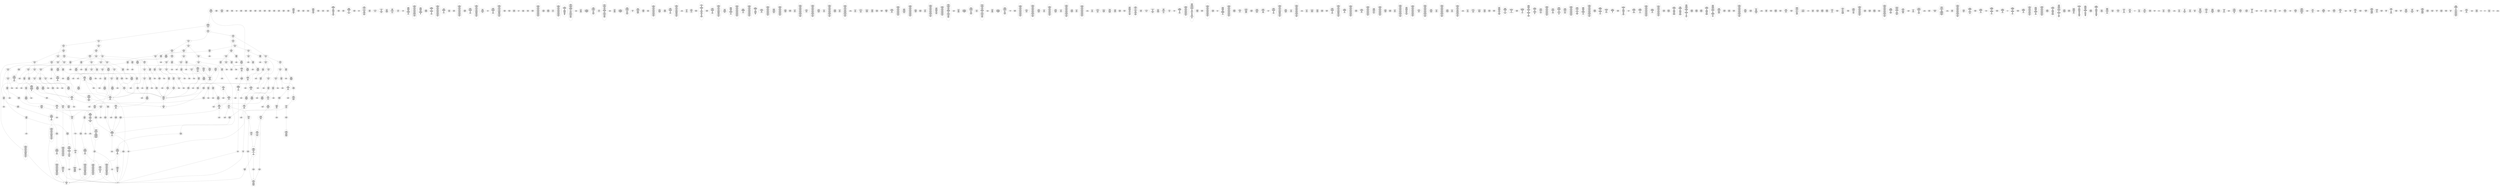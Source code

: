 /* Generated by GvGen v.1.0 (https://www.github.com/stricaud/gvgen) */

digraph G {
compound=true;
   node1 [label="[anywhere]"];
   node2 [label="# 0x0
PUSHX Data
PUSHX Data
MSTORE
PUSHX LogicData
CALLDATASIZE
LT
PUSHX Data
JUMPI
"];
   node3 [label="# 0xd
PUSHX Data
CALLDATALOAD
PUSHX BitData
SHR
PUSHX LogicData
GT
PUSHX Data
JUMPI
"];
   node4 [label="# 0x1e
PUSHX LogicData
GT
PUSHX Data
JUMPI
"];
   node5 [label="# 0x29
PUSHX LogicData
GT
PUSHX Data
JUMPI
"];
   node6 [label="# 0x34
PUSHX LogicData
GT
PUSHX Data
JUMPI
"];
   node7 [label="# 0x3f
PUSHX LogicData
EQ
PUSHX Data
JUMPI
"];
   node8 [label="# 0x4a
PUSHX LogicData
EQ
PUSHX Data
JUMPI
"];
   node9 [label="# 0x55
PUSHX LogicData
EQ
PUSHX Data
JUMPI
"];
   node10 [label="# 0x60
PUSHX LogicData
EQ
PUSHX Data
JUMPI
"];
   node11 [label="# 0x6b
PUSHX Data
REVERT
"];
   node12 [label="# 0x6f
JUMPDEST
PUSHX LogicData
EQ
PUSHX Data
JUMPI
"];
   node13 [label="# 0x7b
PUSHX LogicData
EQ
PUSHX Data
JUMPI
"];
   node14 [label="# 0x86
PUSHX LogicData
EQ
PUSHX Data
JUMPI
"];
   node15 [label="# 0x91
PUSHX Data
REVERT
"];
   node16 [label="# 0x95
JUMPDEST
PUSHX LogicData
GT
PUSHX Data
JUMPI
"];
   node17 [label="# 0xa1
PUSHX LogicData
EQ
PUSHX Data
JUMPI
"];
   node18 [label="# 0xac
PUSHX LogicData
EQ
PUSHX Data
JUMPI
"];
   node19 [label="# 0xb7
PUSHX LogicData
EQ
PUSHX Data
JUMPI
"];
   node20 [label="# 0xc2
PUSHX Data
REVERT
"];
   node21 [label="# 0xc6
JUMPDEST
PUSHX LogicData
EQ
PUSHX Data
JUMPI
"];
   node22 [label="# 0xd2
PUSHX LogicData
EQ
PUSHX Data
JUMPI
"];
   node23 [label="# 0xdd
PUSHX LogicData
EQ
PUSHX Data
JUMPI
"];
   node24 [label="# 0xe8
PUSHX Data
REVERT
"];
   node25 [label="# 0xec
JUMPDEST
PUSHX LogicData
GT
PUSHX Data
JUMPI
"];
   node26 [label="# 0xf8
PUSHX LogicData
GT
PUSHX Data
JUMPI
"];
   node27 [label="# 0x103
PUSHX LogicData
EQ
PUSHX Data
JUMPI
"];
   node28 [label="# 0x10e
PUSHX LogicData
EQ
PUSHX Data
JUMPI
"];
   node29 [label="# 0x119
PUSHX LogicData
EQ
PUSHX Data
JUMPI
"];
   node30 [label="# 0x124
PUSHX Data
REVERT
"];
   node31 [label="# 0x128
JUMPDEST
PUSHX LogicData
EQ
PUSHX Data
JUMPI
"];
   node32 [label="# 0x134
PUSHX LogicData
EQ
PUSHX Data
JUMPI
"];
   node33 [label="# 0x13f
PUSHX LogicData
EQ
PUSHX Data
JUMPI
"];
   node34 [label="# 0x14a
PUSHX Data
REVERT
"];
   node35 [label="# 0x14e
JUMPDEST
PUSHX LogicData
GT
PUSHX Data
JUMPI
"];
   node36 [label="# 0x15a
PUSHX LogicData
EQ
PUSHX Data
JUMPI
"];
   node37 [label="# 0x165
PUSHX LogicData
EQ
PUSHX Data
JUMPI
"];
   node38 [label="# 0x170
PUSHX LogicData
EQ
PUSHX Data
JUMPI
"];
   node39 [label="# 0x17b
PUSHX Data
REVERT
"];
   node40 [label="# 0x17f
JUMPDEST
PUSHX LogicData
EQ
PUSHX Data
JUMPI
"];
   node41 [label="# 0x18b
PUSHX LogicData
EQ
PUSHX Data
JUMPI
"];
   node42 [label="# 0x196
PUSHX LogicData
EQ
PUSHX Data
JUMPI
"];
   node43 [label="# 0x1a1
PUSHX Data
REVERT
"];
   node44 [label="# 0x1a5
JUMPDEST
PUSHX LogicData
GT
PUSHX Data
JUMPI
"];
   node45 [label="# 0x1b1
PUSHX LogicData
GT
PUSHX Data
JUMPI
"];
   node46 [label="# 0x1bc
PUSHX LogicData
GT
PUSHX Data
JUMPI
"];
   node47 [label="# 0x1c7
PUSHX LogicData
EQ
PUSHX Data
JUMPI
"];
   node48 [label="# 0x1d2
PUSHX LogicData
EQ
PUSHX Data
JUMPI
"];
   node49 [label="# 0x1dd
PUSHX LogicData
EQ
PUSHX Data
JUMPI
"];
   node50 [label="# 0x1e8
PUSHX Data
REVERT
"];
   node51 [label="# 0x1ec
JUMPDEST
PUSHX LogicData
EQ
PUSHX Data
JUMPI
"];
   node52 [label="# 0x1f8
PUSHX LogicData
EQ
PUSHX Data
JUMPI
"];
   node53 [label="# 0x203
PUSHX LogicData
EQ
PUSHX Data
JUMPI
"];
   node54 [label="# 0x20e
PUSHX Data
REVERT
"];
   node55 [label="# 0x212
JUMPDEST
PUSHX LogicData
GT
PUSHX Data
JUMPI
"];
   node56 [label="# 0x21e
PUSHX LogicData
EQ
PUSHX Data
JUMPI
"];
   node57 [label="# 0x229
PUSHX LogicData
EQ
PUSHX Data
JUMPI
"];
   node58 [label="# 0x234
PUSHX LogicData
EQ
PUSHX Data
JUMPI
"];
   node59 [label="# 0x23f
PUSHX Data
REVERT
"];
   node60 [label="# 0x243
JUMPDEST
PUSHX LogicData
EQ
PUSHX Data
JUMPI
"];
   node61 [label="# 0x24f
PUSHX LogicData
EQ
PUSHX Data
JUMPI
"];
   node62 [label="# 0x25a
PUSHX LogicData
EQ
PUSHX Data
JUMPI
"];
   node63 [label="# 0x265
PUSHX Data
REVERT
"];
   node64 [label="# 0x269
JUMPDEST
PUSHX LogicData
GT
PUSHX Data
JUMPI
"];
   node65 [label="# 0x275
PUSHX LogicData
GT
PUSHX Data
JUMPI
"];
   node66 [label="# 0x280
PUSHX LogicData
EQ
PUSHX Data
JUMPI
"];
   node67 [label="# 0x28b
PUSHX LogicData
EQ
PUSHX Data
JUMPI
"];
   node68 [label="# 0x296
PUSHX LogicData
EQ
PUSHX Data
JUMPI
"];
   node69 [label="# 0x2a1
PUSHX Data
REVERT
"];
   node70 [label="# 0x2a5
JUMPDEST
PUSHX LogicData
EQ
PUSHX Data
JUMPI
"];
   node71 [label="# 0x2b1
PUSHX LogicData
EQ
PUSHX Data
JUMPI
"];
   node72 [label="# 0x2bc
PUSHX LogicData
EQ
PUSHX Data
JUMPI
"];
   node73 [label="# 0x2c7
PUSHX Data
REVERT
"];
   node74 [label="# 0x2cb
JUMPDEST
PUSHX LogicData
GT
PUSHX Data
JUMPI
"];
   node75 [label="# 0x2d7
PUSHX LogicData
EQ
PUSHX Data
JUMPI
"];
   node76 [label="# 0x2e2
PUSHX LogicData
EQ
PUSHX Data
JUMPI
"];
   node77 [label="# 0x2ed
PUSHX LogicData
EQ
PUSHX Data
JUMPI
"];
   node78 [label="# 0x2f8
PUSHX Data
REVERT
"];
   node79 [label="# 0x2fc
JUMPDEST
PUSHX LogicData
EQ
PUSHX Data
JUMPI
"];
   node80 [label="# 0x308
PUSHX LogicData
EQ
PUSHX Data
JUMPI
"];
   node81 [label="# 0x313
PUSHX LogicData
EQ
PUSHX Data
JUMPI
"];
   node82 [label="# 0x31e
JUMPDEST
PUSHX Data
REVERT
"];
   node83 [label="# 0x323
JUMPDEST
CALLVALUE
ISZERO
PUSHX Data
JUMPI
"];
   node84 [label="# 0x32b
PUSHX Data
REVERT
"];
   node85 [label="# 0x32f
JUMPDEST
PUSHX Data
PUSHX Data
CALLDATASIZE
PUSHX Data
PUSHX Data
JUMP
"];
   node86 [label="# 0x33e
JUMPDEST
PUSHX Data
JUMP
"];
   node87 [label="# 0x343
JUMPDEST
PUSHX MemData
MLOAD
ISZERO
ISZERO
MSTORE
PUSHX ArithData
ADD
"];
   node88 [label="# 0x34f
JUMPDEST
PUSHX MemData
MLOAD
SUB
RETURN
"];
   node89 [label="# 0x358
JUMPDEST
CALLVALUE
ISZERO
PUSHX Data
JUMPI
"];
   node90 [label="# 0x360
PUSHX Data
REVERT
"];
   node91 [label="# 0x364
JUMPDEST
PUSHX StorData
SLOAD
PUSHX Data
PUSHX BitData
AND
JUMP
"];
   node92 [label="# 0x372
JUMPDEST
CALLVALUE
ISZERO
PUSHX Data
JUMPI
"];
   node93 [label="# 0x37a
PUSHX Data
REVERT
"];
   node94 [label="# 0x37e
JUMPDEST
PUSHX Data
PUSHX Data
JUMP
"];
   node95 [label="# 0x387
JUMPDEST
PUSHX MemData
MLOAD
PUSHX Data
PUSHX Data
JUMP
"];
   node96 [label="# 0x394
JUMPDEST
CALLVALUE
ISZERO
PUSHX Data
JUMPI
"];
   node97 [label="# 0x39c
PUSHX Data
REVERT
"];
   node98 [label="# 0x3a0
JUMPDEST
PUSHX Data
PUSHX Data
CALLDATASIZE
PUSHX Data
PUSHX Data
JUMP
"];
   node99 [label="# 0x3af
JUMPDEST
PUSHX Data
JUMP
"];
   node100 [label="# 0x3b4
JUMPDEST
PUSHX MemData
MLOAD
PUSHX ArithData
PUSHX BitData
PUSHX BitData
SHL
SUB
AND
MSTORE
PUSHX ArithData
ADD
PUSHX Data
JUMP
"];
   node101 [label="# 0x3cc
JUMPDEST
CALLVALUE
ISZERO
PUSHX Data
JUMPI
"];
   node102 [label="# 0x3d4
PUSHX Data
REVERT
"];
   node103 [label="# 0x3d8
JUMPDEST
PUSHX Data
PUSHX Data
CALLDATASIZE
PUSHX Data
PUSHX Data
JUMP
"];
   node104 [label="# 0x3e7
JUMPDEST
PUSHX Data
JUMP
"];
   node105 [label="# 0x3ec
JUMPDEST
STOP
"];
   node106 [label="# 0x3ee
JUMPDEST
CALLVALUE
ISZERO
PUSHX Data
JUMPI
"];
   node107 [label="# 0x3f6
PUSHX Data
REVERT
"];
   node108 [label="# 0x3fa
JUMPDEST
PUSHX Data
PUSHX Data
CALLDATASIZE
PUSHX Data
PUSHX Data
JUMP
"];
   node109 [label="# 0x409
JUMPDEST
PUSHX Data
JUMP
"];
   node110 [label="# 0x40e
JUMPDEST
CALLVALUE
ISZERO
PUSHX Data
JUMPI
"];
   node111 [label="# 0x416
PUSHX Data
REVERT
"];
   node112 [label="# 0x41a
JUMPDEST
PUSHX Data
PUSHX Data
CALLDATASIZE
PUSHX Data
PUSHX Data
JUMP
"];
   node113 [label="# 0x429
JUMPDEST
PUSHX Data
JUMP
"];
   node114 [label="# 0x42e
JUMPDEST
CALLVALUE
ISZERO
PUSHX Data
JUMPI
"];
   node115 [label="# 0x436
PUSHX Data
REVERT
"];
   node116 [label="# 0x43a
JUMPDEST
PUSHX Data
PUSHX Data
JUMP
"];
   node117 [label="# 0x443
JUMPDEST
PUSHX MemData
MLOAD
MSTORE
PUSHX ArithData
ADD
PUSHX Data
JUMP
"];
   node118 [label="# 0x451
JUMPDEST
CALLVALUE
ISZERO
PUSHX Data
JUMPI
"];
   node119 [label="# 0x459
PUSHX Data
REVERT
"];
   node120 [label="# 0x45d
JUMPDEST
PUSHX Data
PUSHX Data
CALLDATASIZE
PUSHX Data
PUSHX Data
JUMP
"];
   node121 [label="# 0x46c
JUMPDEST
PUSHX Data
JUMP
"];
   node122 [label="# 0x471
JUMPDEST
CALLVALUE
ISZERO
PUSHX Data
JUMPI
"];
   node123 [label="# 0x479
PUSHX Data
REVERT
"];
   node124 [label="# 0x47d
JUMPDEST
PUSHX Data
PUSHX Data
JUMP
"];
   node125 [label="# 0x486
JUMPDEST
CALLVALUE
ISZERO
PUSHX Data
JUMPI
"];
   node126 [label="# 0x48e
PUSHX Data
REVERT
"];
   node127 [label="# 0x492
JUMPDEST
PUSHX Data
PUSHX Data
JUMP
"];
   node128 [label="# 0x49b
JUMPDEST
CALLVALUE
ISZERO
PUSHX Data
JUMPI
"];
   node129 [label="# 0x4a3
PUSHX Data
REVERT
"];
   node130 [label="# 0x4a7
JUMPDEST
PUSHX Data
PUSHX Data
CALLDATASIZE
PUSHX Data
PUSHX Data
JUMP
"];
   node131 [label="# 0x4b6
JUMPDEST
PUSHX Data
JUMP
"];
   node132 [label="# 0x4bb
JUMPDEST
CALLVALUE
ISZERO
PUSHX Data
JUMPI
"];
   node133 [label="# 0x4c3
PUSHX Data
REVERT
"];
   node134 [label="# 0x4c7
JUMPDEST
PUSHX StorData
SLOAD
PUSHX Data
PUSHX Data
DIV
PUSHX BitData
AND
JUMP
"];
   node135 [label="# 0x4da
JUMPDEST
CALLVALUE
ISZERO
PUSHX Data
JUMPI
"];
   node136 [label="# 0x4e2
PUSHX Data
REVERT
"];
   node137 [label="# 0x4e6
JUMPDEST
PUSHX Data
PUSHX Data
CALLDATASIZE
PUSHX Data
PUSHX Data
JUMP
"];
   node138 [label="# 0x4f5
JUMPDEST
PUSHX Data
JUMP
"];
   node139 [label="# 0x4fa
JUMPDEST
CALLVALUE
ISZERO
PUSHX Data
JUMPI
"];
   node140 [label="# 0x502
PUSHX Data
REVERT
"];
   node141 [label="# 0x506
JUMPDEST
PUSHX Data
PUSHX StorData
SLOAD
JUMP
"];
   node142 [label="# 0x510
JUMPDEST
CALLVALUE
ISZERO
PUSHX Data
JUMPI
"];
   node143 [label="# 0x518
PUSHX Data
REVERT
"];
   node144 [label="# 0x51c
JUMPDEST
PUSHX Data
PUSHX Data
JUMP
"];
   node145 [label="# 0x525
JUMPDEST
CALLVALUE
ISZERO
PUSHX Data
JUMPI
"];
   node146 [label="# 0x52d
PUSHX Data
REVERT
"];
   node147 [label="# 0x531
JUMPDEST
PUSHX Data
PUSHX StorData
SLOAD
JUMP
"];
   node148 [label="# 0x53b
JUMPDEST
CALLVALUE
ISZERO
PUSHX Data
JUMPI
"];
   node149 [label="# 0x543
PUSHX Data
REVERT
"];
   node150 [label="# 0x547
JUMPDEST
PUSHX Data
PUSHX Data
CALLDATASIZE
PUSHX Data
PUSHX Data
JUMP
"];
   node151 [label="# 0x556
JUMPDEST
PUSHX Data
JUMP
"];
   node152 [label="# 0x55b
JUMPDEST
CALLVALUE
ISZERO
PUSHX Data
JUMPI
"];
   node153 [label="# 0x563
PUSHX Data
REVERT
"];
   node154 [label="# 0x567
JUMPDEST
PUSHX Data
PUSHX Data
CALLDATASIZE
PUSHX Data
PUSHX Data
JUMP
"];
   node155 [label="# 0x576
JUMPDEST
PUSHX Data
JUMP
"];
   node156 [label="# 0x57b
JUMPDEST
CALLVALUE
ISZERO
PUSHX Data
JUMPI
"];
   node157 [label="# 0x583
PUSHX Data
REVERT
"];
   node158 [label="# 0x587
JUMPDEST
PUSHX StorData
SLOAD
PUSHX Data
PUSHX BitData
AND
JUMP
"];
   node159 [label="# 0x595
JUMPDEST
CALLVALUE
ISZERO
PUSHX Data
JUMPI
"];
   node160 [label="# 0x59d
PUSHX Data
REVERT
"];
   node161 [label="# 0x5a1
JUMPDEST
PUSHX Data
PUSHX Data
CALLDATASIZE
PUSHX Data
PUSHX Data
JUMP
"];
   node162 [label="# 0x5b0
JUMPDEST
PUSHX Data
JUMP
"];
   node163 [label="# 0x5b5
JUMPDEST
CALLVALUE
ISZERO
PUSHX Data
JUMPI
"];
   node164 [label="# 0x5bd
PUSHX Data
REVERT
"];
   node165 [label="# 0x5c1
JUMPDEST
PUSHX Data
PUSHX Data
CALLDATASIZE
PUSHX Data
PUSHX Data
JUMP
"];
   node166 [label="# 0x5d0
JUMPDEST
PUSHX Data
JUMP
"];
   node167 [label="# 0x5d5
JUMPDEST
CALLVALUE
ISZERO
PUSHX Data
JUMPI
"];
   node168 [label="# 0x5dd
PUSHX Data
REVERT
"];
   node169 [label="# 0x5e1
JUMPDEST
PUSHX Data
PUSHX Data
JUMP
"];
   node170 [label="# 0x5ea
JUMPDEST
CALLVALUE
ISZERO
PUSHX Data
JUMPI
"];
   node171 [label="# 0x5f2
PUSHX Data
REVERT
"];
   node172 [label="# 0x5f6
JUMPDEST
PUSHX Data
PUSHX Data
JUMP
"];
   node173 [label="# 0x600
JUMPDEST
CALLVALUE
ISZERO
PUSHX Data
JUMPI
"];
   node174 [label="# 0x608
PUSHX Data
REVERT
"];
   node175 [label="# 0x60c
JUMPDEST
PUSHX StorData
SLOAD
PUSHX BitData
PUSHX BitData
SHL
DIV
PUSHX BitData
AND
PUSHX Data
JUMP
"];
   node176 [label="# 0x61f
JUMPDEST
CALLVALUE
ISZERO
PUSHX Data
JUMPI
"];
   node177 [label="# 0x627
PUSHX Data
REVERT
"];
   node178 [label="# 0x62b
JUMPDEST
PUSHX Data
PUSHX Data
CALLDATASIZE
PUSHX Data
PUSHX Data
JUMP
"];
   node179 [label="# 0x63a
JUMPDEST
PUSHX Data
JUMP
"];
   node180 [label="# 0x63f
JUMPDEST
CALLVALUE
ISZERO
PUSHX Data
JUMPI
"];
   node181 [label="# 0x647
PUSHX Data
REVERT
"];
   node182 [label="# 0x64b
JUMPDEST
PUSHX Data
PUSHX Data
CALLDATASIZE
PUSHX Data
PUSHX Data
JUMP
"];
   node183 [label="# 0x65a
JUMPDEST
PUSHX Data
JUMP
"];
   node184 [label="# 0x65f
JUMPDEST
CALLVALUE
ISZERO
PUSHX Data
JUMPI
"];
   node185 [label="# 0x667
PUSHX Data
REVERT
"];
   node186 [label="# 0x66b
JUMPDEST
PUSHX Data
PUSHX Data
JUMP
"];
   node187 [label="# 0x674
JUMPDEST
CALLVALUE
ISZERO
PUSHX Data
JUMPI
"];
   node188 [label="# 0x67c
PUSHX Data
REVERT
"];
   node189 [label="# 0x680
JUMPDEST
PUSHX Data
PUSHX Data
CALLDATASIZE
PUSHX Data
PUSHX Data
JUMP
"];
   node190 [label="# 0x68f
JUMPDEST
PUSHX Data
PUSHX Data
MSTORE
PUSHX Data
MSTORE
PUSHX Data
SHA3
SLOAD
PUSHX BitData
AND
JUMP
"];
   node191 [label="# 0x6a4
JUMPDEST
PUSHX Data
PUSHX Data
CALLDATASIZE
PUSHX Data
PUSHX Data
JUMP
"];
   node192 [label="# 0x6b2
JUMPDEST
PUSHX Data
JUMP
"];
   node193 [label="# 0x6b7
JUMPDEST
CALLVALUE
ISZERO
PUSHX Data
JUMPI
"];
   node194 [label="# 0x6bf
PUSHX Data
REVERT
"];
   node195 [label="# 0x6c3
JUMPDEST
PUSHX StorData
SLOAD
PUSHX ArithData
PUSHX BitData
PUSHX BitData
SHL
SUB
AND
PUSHX Data
JUMP
"];
   node196 [label="# 0x6d5
JUMPDEST
CALLVALUE
ISZERO
PUSHX Data
JUMPI
"];
   node197 [label="# 0x6dd
PUSHX Data
REVERT
"];
   node198 [label="# 0x6e1
JUMPDEST
PUSHX Data
PUSHX Data
JUMP
"];
   node199 [label="# 0x6ea
JUMPDEST
CALLVALUE
ISZERO
PUSHX Data
JUMPI
"];
   node200 [label="# 0x6f2
PUSHX Data
REVERT
"];
   node201 [label="# 0x6f6
JUMPDEST
PUSHX Data
PUSHX Data
JUMP
"];
   node202 [label="# 0x6ff
JUMPDEST
PUSHX Data
PUSHX Data
CALLDATASIZE
PUSHX Data
PUSHX Data
JUMP
"];
   node203 [label="# 0x70d
JUMPDEST
PUSHX Data
JUMP
"];
   node204 [label="# 0x712
JUMPDEST
CALLVALUE
ISZERO
PUSHX Data
JUMPI
"];
   node205 [label="# 0x71a
PUSHX Data
REVERT
"];
   node206 [label="# 0x71e
JUMPDEST
PUSHX Data
PUSHX Data
JUMP
"];
   node207 [label="# 0x727
JUMPDEST
CALLVALUE
ISZERO
PUSHX Data
JUMPI
"];
   node208 [label="# 0x72f
PUSHX Data
REVERT
"];
   node209 [label="# 0x733
JUMPDEST
PUSHX Data
PUSHX Data
CALLDATASIZE
PUSHX Data
PUSHX Data
JUMP
"];
   node210 [label="# 0x742
JUMPDEST
PUSHX Data
JUMP
"];
   node211 [label="# 0x747
JUMPDEST
CALLVALUE
ISZERO
PUSHX Data
JUMPI
"];
   node212 [label="# 0x74f
PUSHX Data
REVERT
"];
   node213 [label="# 0x753
JUMPDEST
PUSHX Data
PUSHX Data
CALLDATASIZE
PUSHX Data
PUSHX Data
JUMP
"];
   node214 [label="# 0x762
JUMPDEST
PUSHX Data
PUSHX Data
MSTORE
PUSHX Data
MSTORE
PUSHX Data
SHA3
SLOAD
PUSHX BitData
AND
JUMP
"];
   node215 [label="# 0x777
JUMPDEST
CALLVALUE
ISZERO
PUSHX Data
JUMPI
"];
   node216 [label="# 0x77f
PUSHX Data
REVERT
"];
   node217 [label="# 0x783
JUMPDEST
PUSHX Data
PUSHX Data
JUMP
"];
   node218 [label="# 0x78d
JUMPDEST
CALLVALUE
ISZERO
PUSHX Data
JUMPI
"];
   node219 [label="# 0x795
PUSHX Data
REVERT
"];
   node220 [label="# 0x799
JUMPDEST
PUSHX Data
PUSHX StorData
SLOAD
JUMP
"];
   node221 [label="# 0x7a3
JUMPDEST
CALLVALUE
ISZERO
PUSHX Data
JUMPI
"];
   node222 [label="# 0x7ab
PUSHX Data
REVERT
"];
   node223 [label="# 0x7af
JUMPDEST
PUSHX Data
PUSHX Data
CALLDATASIZE
PUSHX Data
PUSHX Data
JUMP
"];
   node224 [label="# 0x7be
JUMPDEST
PUSHX Data
JUMP
"];
   node225 [label="# 0x7c3
JUMPDEST
CALLVALUE
ISZERO
PUSHX Data
JUMPI
"];
   node226 [label="# 0x7cb
PUSHX Data
REVERT
"];
   node227 [label="# 0x7cf
JUMPDEST
PUSHX Data
PUSHX Data
CALLDATASIZE
PUSHX Data
PUSHX Data
JUMP
"];
   node228 [label="# 0x7de
JUMPDEST
PUSHX Data
JUMP
"];
   node229 [label="# 0x7e3
JUMPDEST
CALLVALUE
ISZERO
PUSHX Data
JUMPI
"];
   node230 [label="# 0x7eb
PUSHX Data
REVERT
"];
   node231 [label="# 0x7ef
JUMPDEST
PUSHX Data
PUSHX Data
CALLDATASIZE
PUSHX Data
PUSHX Data
JUMP
"];
   node232 [label="# 0x7fe
JUMPDEST
PUSHX Data
JUMP
"];
   node233 [label="# 0x803
JUMPDEST
CALLVALUE
ISZERO
PUSHX Data
JUMPI
"];
   node234 [label="# 0x80b
PUSHX Data
REVERT
"];
   node235 [label="# 0x80f
JUMPDEST
PUSHX Data
PUSHX Data
JUMP
"];
   node236 [label="# 0x81e
JUMPDEST
CALLVALUE
ISZERO
PUSHX Data
JUMPI
"];
   node237 [label="# 0x826
PUSHX Data
REVERT
"];
   node238 [label="# 0x82a
JUMPDEST
PUSHX Data
PUSHX Data
JUMP
"];
   node239 [label="# 0x833
JUMPDEST
CALLVALUE
ISZERO
PUSHX Data
JUMPI
"];
   node240 [label="# 0x83b
PUSHX Data
REVERT
"];
   node241 [label="# 0x83f
JUMPDEST
PUSHX Data
PUSHX Data
CALLDATASIZE
PUSHX Data
PUSHX Data
JUMP
"];
   node242 [label="# 0x84e
JUMPDEST
PUSHX ArithData
PUSHX BitData
PUSHX BitData
SHL
SUB
AND
PUSHX Data
MSTORE
PUSHX Data
PUSHX Data
MSTORE
PUSHX Data
SHA3
AND
MSTORE
MSTORE
SHA3
SLOAD
PUSHX BitData
AND
JUMP
"];
   node243 [label="# 0x87c
JUMPDEST
CALLVALUE
ISZERO
PUSHX Data
JUMPI
"];
   node244 [label="# 0x884
PUSHX Data
REVERT
"];
   node245 [label="# 0x888
JUMPDEST
PUSHX Data
PUSHX Data
CALLDATASIZE
PUSHX Data
PUSHX Data
JUMP
"];
   node246 [label="# 0x897
JUMPDEST
PUSHX Data
JUMP
"];
   node247 [label="# 0x89c
JUMPDEST
CALLVALUE
ISZERO
PUSHX Data
JUMPI
"];
   node248 [label="# 0x8a4
PUSHX Data
REVERT
"];
   node249 [label="# 0x8a8
JUMPDEST
PUSHX Data
PUSHX Data
JUMP
"];
   node250 [label="# 0x8b2
JUMPDEST
PUSHX Data
PUSHX Data
CALLDATASIZE
PUSHX Data
PUSHX Data
JUMP
"];
   node251 [label="# 0x8c0
JUMPDEST
PUSHX Data
JUMP
"];
   node252 [label="# 0x8c5
JUMPDEST
CALLVALUE
ISZERO
PUSHX Data
JUMPI
"];
   node253 [label="# 0x8cd
PUSHX Data
REVERT
"];
   node254 [label="# 0x8d1
JUMPDEST
PUSHX Data
PUSHX Data
JUMP
"];
   node255 [label="# 0x8da
JUMPDEST
PUSHX Data
PUSHX ArithData
PUSHX BitData
PUSHX BitData
SHL
SUB
NOT
AND
PUSHX LogicData
EQ
PUSHX Data
JUMPI
"];
   node256 [label="# 0x90f
PUSHX Data
PUSHX Data
JUMP
"];
   node257 [label="# 0x918
JUMPDEST
JUMP
"];
   node258 [label="# 0x91e
JUMPDEST
PUSHX Data
PUSHX StorData
SLOAD
PUSHX Data
PUSHX Data
JUMP
"];
   node259 [label="# 0x92d
JUMPDEST
PUSHX ArithData
ADD
PUSHX ArithData
DIV
MUL
PUSHX ArithData
ADD
PUSHX MemData
MLOAD
ADD
PUSHX Data
MSTORE
MSTORE
PUSHX ArithData
ADD
SLOAD
PUSHX Data
PUSHX Data
JUMP
"];
   node260 [label="# 0x959
JUMPDEST
ISZERO
PUSHX Data
JUMPI
"];
   node261 [label="# 0x960
PUSHX LogicData
LT
PUSHX Data
JUMPI
"];
   node262 [label="# 0x968
PUSHX ArithData
SLOAD
DIV
MUL
MSTORE
PUSHX ArithData
ADD
PUSHX Data
JUMP
"];
   node263 [label="# 0x97b
JUMPDEST
ADD
PUSHX Data
MSTORE
PUSHX Data
PUSHX Data
SHA3
"];
   node264 [label="# 0x989
JUMPDEST
SLOAD
MSTORE
PUSHX ArithData
ADD
PUSHX ArithData
ADD
GT
PUSHX Data
JUMPI
"];
   node265 [label="# 0x99d
SUB
PUSHX BitData
AND
ADD
"];
   node266 [label="# 0x9a6
JUMPDEST
JUMP
"];
   node267 [label="# 0x9b0
JUMPDEST
PUSHX Data
MSTORE
PUSHX Data
PUSHX Data
MSTORE
PUSHX Data
SHA3
SLOAD
PUSHX ArithData
PUSHX BitData
PUSHX BitData
SHL
SUB
AND
PUSHX Data
JUMPI
"];
   node268 [label="# 0x9cd
PUSHX MemData
MLOAD
PUSHX BitData
PUSHX BitData
SHL
MSTORE
PUSHX Data
PUSHX ArithData
ADD
MSTORE
PUSHX Data
PUSHX ArithData
ADD
MSTORE
PUSHX Data
PUSHX ArithData
ADD
MSTORE
PUSHX BitData
PUSHX BitData
SHL
PUSHX ArithData
ADD
MSTORE
PUSHX ArithData
ADD
"];
   node269 [label="# 0xa25
JUMPDEST
PUSHX MemData
MLOAD
SUB
REVERT
"];
   node270 [label="# 0xa2e
JUMPDEST
PUSHX Data
MSTORE
PUSHX Data
PUSHX Data
MSTORE
PUSHX Data
SHA3
SLOAD
PUSHX ArithData
PUSHX BitData
PUSHX BitData
SHL
SUB
AND
JUMP
"];
   node271 [label="# 0xa4a
JUMPDEST
PUSHX Data
PUSHX Data
PUSHX Data
JUMP
"];
   node272 [label="# 0xa55
JUMPDEST
PUSHX ArithData
PUSHX BitData
PUSHX BitData
SHL
SUB
AND
PUSHX ArithData
PUSHX BitData
PUSHX BitData
SHL
SUB
AND
EQ
ISZERO
PUSHX Data
JUMPI
"];
   node273 [label="# 0xa72
PUSHX MemData
MLOAD
PUSHX BitData
PUSHX BitData
SHL
MSTORE
PUSHX Data
PUSHX ArithData
ADD
MSTORE
PUSHX Data
PUSHX ArithData
ADD
MSTORE
PUSHX Data
PUSHX ArithData
ADD
MSTORE
PUSHX Data
PUSHX ArithData
ADD
MSTORE
PUSHX ArithData
ADD
PUSHX Data
JUMP
"];
   node274 [label="# 0xadf
JUMPDEST
CALLER
PUSHX ArithData
PUSHX BitData
PUSHX BitData
SHL
SUB
AND
EQ
PUSHX Data
JUMPI
"];
   node275 [label="# 0xaf1
PUSHX Data
CALLER
PUSHX Data
JUMP
"];
   node276 [label="# 0xafb
JUMPDEST
PUSHX Data
JUMPI
"];
   node277 [label="# 0xb00
PUSHX MemData
MLOAD
PUSHX BitData
PUSHX BitData
SHL
MSTORE
PUSHX Data
PUSHX ArithData
ADD
MSTORE
PUSHX Data
PUSHX ArithData
ADD
MSTORE
PUSHX Data
PUSHX ArithData
ADD
MSTORE
PUSHX Data
PUSHX ArithData
ADD
MSTORE
PUSHX ArithData
ADD
PUSHX Data
JUMP
"];
   node278 [label="# 0xb6d
JUMPDEST
PUSHX Data
PUSHX Data
JUMP
"];
   node279 [label="# 0xb77
JUMPDEST
JUMP
"];
   node280 [label="# 0xb7c
JUMPDEST
PUSHX StorData
SLOAD
PUSHX ArithData
PUSHX BitData
PUSHX BitData
SHL
SUB
AND
CALLER
EQ
PUSHX Data
JUMPI
"];
   node281 [label="# 0xb8f
PUSHX MemData
MLOAD
PUSHX BitData
PUSHX BitData
SHL
MSTORE
PUSHX Data
PUSHX ArithData
ADD
MSTORE
PUSHX ArithData
ADD
MSTORE
PUSHX MemData
MLOAD
PUSHX Data
PUSHX Data
CODECOPY
MLOAD
MSTORE
PUSHX ArithData
ADD
MSTORE
PUSHX ArithData
ADD
PUSHX Data
JUMP
"];
   node282 [label="# 0xbc4
JUMPDEST
MLOAD
PUSHX Data
PUSHX Data
PUSHX ArithData
ADD
PUSHX Data
JUMP
"];
   node283 [label="# 0xbd7
JUMPDEST
JUMP
"];
   node284 [label="# 0xbdb
JUMPDEST
PUSHX StorData
SLOAD
PUSHX ArithData
PUSHX BitData
PUSHX BitData
SHL
SUB
AND
CALLER
EQ
PUSHX Data
JUMPI
"];
   node285 [label="# 0xbee
PUSHX MemData
MLOAD
PUSHX BitData
PUSHX BitData
SHL
MSTORE
PUSHX Data
PUSHX ArithData
ADD
MSTORE
PUSHX ArithData
ADD
MSTORE
PUSHX MemData
MLOAD
PUSHX Data
PUSHX Data
CODECOPY
MLOAD
MSTORE
PUSHX ArithData
ADD
MSTORE
PUSHX ArithData
ADD
PUSHX Data
JUMP
"];
   node286 [label="# 0xc23
JUMPDEST
PUSHX Data
JUMPI
"];
   node287 [label="# 0xc29
PUSHX Data
PUSHX Data
JUMP
"];
   node288 [label="# 0xc30
JUMPDEST
JUMP
"];
   node289 [label="# 0xc33
JUMPDEST
PUSHX Data
PUSHX Data
JUMP
"];
   node290 [label="# 0xc3b
JUMPDEST
PUSHX Data
PUSHX StorData
SLOAD
PUSHX StorData
SLOAD
PUSHX Data
PUSHX Data
JUMP
"];
   node291 [label="# 0xc4d
JUMPDEST
JUMP
"];
   node292 [label="# 0xc52
JUMPDEST
PUSHX Data
CALLER
"];
   node293 [label="# 0xc57
JUMPDEST
PUSHX Data
JUMP
"];
   node294 [label="# 0xc5d
JUMPDEST
PUSHX Data
JUMPI
"];
   node295 [label="# 0xc62
PUSHX MemData
MLOAD
PUSHX BitData
PUSHX BitData
SHL
MSTORE
PUSHX Data
PUSHX ArithData
ADD
MSTORE
PUSHX Data
PUSHX ArithData
ADD
MSTORE
PUSHX Data
PUSHX ArithData
ADD
MSTORE
PUSHX Data
PUSHX ArithData
ADD
MSTORE
PUSHX ArithData
ADD
PUSHX Data
JUMP
"];
   node296 [label="# 0xccf
JUMPDEST
PUSHX Data
PUSHX Data
JUMP
"];
   node297 [label="# 0xcda
JUMPDEST
PUSHX Data
PUSHX Data
PUSHX Data
JUMP
"];
   node298 [label="# 0xce5
JUMPDEST
LT
PUSHX Data
JUMPI
"];
   node299 [label="# 0xcec
PUSHX MemData
MLOAD
PUSHX BitData
PUSHX BitData
SHL
MSTORE
PUSHX Data
PUSHX ArithData
ADD
MSTORE
PUSHX Data
PUSHX ArithData
ADD
MSTORE
PUSHX Data
PUSHX ArithData
ADD
MSTORE
PUSHX Data
PUSHX ArithData
ADD
MSTORE
PUSHX ArithData
ADD
PUSHX Data
JUMP
"];
   node300 [label="# 0xd59
JUMPDEST
PUSHX ArithData
PUSHX BitData
PUSHX BitData
SHL
SUB
AND
PUSHX Data
MSTORE
PUSHX Data
PUSHX Data
MSTORE
PUSHX Data
SHA3
MSTORE
MSTORE
SHA3
SLOAD
JUMP
"];
   node301 [label="# 0xd82
JUMPDEST
PUSHX StorData
SLOAD
PUSHX MemData
MLOAD
PUSHX BitData
PUSHX BitData
SHL
MSTORE
PUSHX ArithData
PUSHX BitData
PUSHX BitData
SHL
SUB
AND
PUSHX ArithData
ADD
MSTORE
PUSHX Data
AND
PUSHX Data
PUSHX ArithData
ADD
PUSHX Data
PUSHX MemData
MLOAD
SUB
EXTCODESIZE
ISZERO
ISZERO
PUSHX Data
JUMPI
"];
   node302 [label="# 0xdc7
PUSHX Data
REVERT
"];
   node303 [label="# 0xdcb
JUMPDEST
GAS
STATICCALL
ISZERO
ISZERO
PUSHX Data
JUMPI
"];
   node304 [label="# 0xdd6
RETURNDATASIZE
PUSHX Data
RETURNDATACOPY
RETURNDATASIZE
PUSHX Data
REVERT
"];
   node305 [label="# 0xddf
JUMPDEST
PUSHX MemData
MLOAD
RETURNDATASIZE
PUSHX BitData
NOT
PUSHX ArithData
ADD
AND
ADD
PUSHX Data
MSTORE
ADD
PUSHX Data
PUSHX Data
JUMP
"];
   node306 [label="# 0xe03
JUMPDEST
GT
PUSHX Data
JUMPI
"];
   node307 [label="# 0xe0a
PUSHX StorData
SLOAD
PUSHX MemData
MLOAD
PUSHX BitData
PUSHX BitData
SHL
MSTORE
CALLER
PUSHX ArithData
ADD
MSTORE
PUSHX Data
PUSHX ArithData
PUSHX BitData
PUSHX BitData
SHL
SUB
AND
PUSHX Data
PUSHX ArithData
ADD
PUSHX Data
PUSHX MemData
MLOAD
SUB
EXTCODESIZE
ISZERO
ISZERO
PUSHX Data
JUMPI
"];
   node308 [label="# 0xe4a
PUSHX Data
REVERT
"];
   node309 [label="# 0xe4e
JUMPDEST
GAS
STATICCALL
ISZERO
ISZERO
PUSHX Data
JUMPI
"];
   node310 [label="# 0xe59
RETURNDATASIZE
PUSHX Data
RETURNDATACOPY
RETURNDATASIZE
PUSHX Data
REVERT
"];
   node311 [label="# 0xe62
JUMPDEST
PUSHX MemData
MLOAD
RETURNDATASIZE
PUSHX BitData
NOT
PUSHX ArithData
ADD
AND
ADD
PUSHX Data
MSTORE
ADD
PUSHX Data
PUSHX Data
JUMP
"];
   node312 [label="# 0xe86
JUMPDEST
GT
JUMP
"];
   node313 [label="# 0xe8d
JUMPDEST
PUSHX StorData
SLOAD
PUSHX ArithData
PUSHX BitData
PUSHX BitData
SHL
SUB
AND
CALLER
EQ
PUSHX Data
JUMPI
"];
   node314 [label="# 0xea0
PUSHX MemData
MLOAD
PUSHX BitData
PUSHX BitData
SHL
MSTORE
PUSHX Data
PUSHX ArithData
ADD
MSTORE
PUSHX ArithData
ADD
MSTORE
PUSHX MemData
MLOAD
PUSHX Data
PUSHX Data
CODECOPY
MLOAD
MSTORE
PUSHX ArithData
ADD
MSTORE
PUSHX ArithData
ADD
PUSHX Data
JUMP
"];
   node315 [label="# 0xed5
JUMPDEST
SELFBALANCE
PUSHX Data
PUSHX Data
PUSHX StorData
SLOAD
PUSHX ArithData
PUSHX BitData
PUSHX BitData
SHL
SUB
AND
JUMP
"];
   node316 [label="# 0xeeb
JUMPDEST
PUSHX Data
JUMP
"];
   node317 [label="# 0xef1
JUMPDEST
PUSHX Data
PUSHX MemData
MLOAD
PUSHX ArithData
ADD
PUSHX Data
MSTORE
PUSHX Data
MSTORE
PUSHX Data
JUMP
"];
   node318 [label="# 0xf0c
JUMPDEST
PUSHX Data
CALLER
PUSHX Data
JUMP
"];
   node319 [label="# 0xf15
JUMPDEST
PUSHX Data
JUMPI
"];
   node320 [label="# 0xf1a
PUSHX MemData
MLOAD
PUSHX BitData
PUSHX BitData
SHL
MSTORE
PUSHX Data
PUSHX ArithData
ADD
MSTORE
PUSHX Data
PUSHX ArithData
ADD
MSTORE
PUSHX Data
PUSHX ArithData
ADD
MSTORE
PUSHX Data
PUSHX ArithData
ADD
MSTORE
PUSHX ArithData
ADD
PUSHX Data
JUMP
"];
   node321 [label="# 0xf87
JUMPDEST
PUSHX StorData
SLOAD
PUSHX Data
PUSHX Data
PUSHX Data
JUMP
"];
   node322 [label="# 0xf97
JUMPDEST
SSTORE
PUSHX Data
PUSHX Data
JUMP
"];
   node323 [label="# 0xfa5
JUMPDEST
PUSHX StorData
SLOAD
PUSHX ArithData
PUSHX BitData
PUSHX BitData
SHL
SUB
AND
CALLER
EQ
PUSHX Data
JUMPI
"];
   node324 [label="# 0xfb8
PUSHX MemData
MLOAD
PUSHX BitData
PUSHX BitData
SHL
MSTORE
PUSHX Data
PUSHX ArithData
ADD
MSTORE
PUSHX ArithData
ADD
MSTORE
PUSHX MemData
MLOAD
PUSHX Data
PUSHX Data
CODECOPY
MLOAD
MSTORE
PUSHX ArithData
ADD
MSTORE
PUSHX ArithData
ADD
PUSHX Data
JUMP
"];
   node325 [label="# 0xfed
JUMPDEST
PUSHX Data
"];
   node326 [label="# 0xff0
JUMPDEST
MLOAD
LT
ISZERO
PUSHX Data
JUMPI
"];
   node327 [label="# 0xffa
PUSHX Data
PUSHX Data
PUSHX Data
MLOAD
LT
PUSHX Data
JUMPI
"];
   node328 [label="# 0x100a
PUSHX Data
PUSHX Data
JUMP
"];
   node329 [label="# 0x1011
JUMPDEST
PUSHX ArithData
MUL
ADD
ADD
MLOAD
PUSHX ArithData
PUSHX BitData
PUSHX BitData
SHL
SUB
AND
MSTORE
ADD
MSTORE
PUSHX ArithData
ADD
PUSHX Data
SHA3
SLOAD
PUSHX BitData
NOT
AND
ISZERO
ISZERO
OR
SSTORE
PUSHX Data
PUSHX Data
JUMP
"];
   node330 [label="# 0x104d
JUMPDEST
PUSHX Data
JUMP
"];
   node331 [label="# 0x1055
JUMPDEST
PUSHX StorData
SLOAD
PUSHX ArithData
PUSHX BitData
PUSHX BitData
SHL
SUB
AND
CALLER
EQ
PUSHX Data
JUMPI
"];
   node332 [label="# 0x1068
PUSHX MemData
MLOAD
PUSHX BitData
PUSHX BitData
SHL
MSTORE
PUSHX Data
PUSHX ArithData
ADD
MSTORE
PUSHX ArithData
ADD
MSTORE
PUSHX MemData
MLOAD
PUSHX Data
PUSHX Data
CODECOPY
MLOAD
MSTORE
PUSHX ArithData
ADD
MSTORE
PUSHX ArithData
ADD
PUSHX Data
JUMP
"];
   node333 [label="# 0x109d
JUMPDEST
MLOAD
PUSHX Data
PUSHX Data
PUSHX ArithData
ADD
PUSHX Data
JUMP
"];
   node334 [label="# 0x10b0
JUMPDEST
PUSHX StorData
SLOAD
PUSHX ArithData
PUSHX BitData
PUSHX BitData
SHL
SUB
AND
CALLER
EQ
PUSHX Data
JUMPI
"];
   node335 [label="# 0x10c3
PUSHX MemData
MLOAD
PUSHX BitData
PUSHX BitData
SHL
MSTORE
PUSHX Data
PUSHX ArithData
ADD
MSTORE
PUSHX ArithData
ADD
MSTORE
PUSHX MemData
MLOAD
PUSHX Data
PUSHX Data
CODECOPY
MLOAD
MSTORE
PUSHX ArithData
ADD
MSTORE
PUSHX ArithData
ADD
PUSHX Data
JUMP
"];
   node336 [label="# 0x10f8
JUMPDEST
PUSHX StorData
SLOAD
PUSHX BitData
NOT
AND
PUSHX BitData
AND
ISZERO
OR
SSTORE
JUMP
"];
   node337 [label="# 0x110c
JUMPDEST
PUSHX Data
MSTORE
PUSHX Data
PUSHX Data
MSTORE
PUSHX Data
SHA3
SLOAD
PUSHX ArithData
PUSHX BitData
PUSHX BitData
SHL
SUB
AND
PUSHX Data
JUMPI
"];
   node338 [label="# 0x112a
PUSHX MemData
MLOAD
PUSHX BitData
PUSHX BitData
SHL
MSTORE
PUSHX Data
PUSHX ArithData
ADD
MSTORE
PUSHX Data
PUSHX ArithData
ADD
MSTORE
PUSHX Data
PUSHX ArithData
ADD
MSTORE
PUSHX Data
PUSHX ArithData
ADD
MSTORE
PUSHX ArithData
ADD
PUSHX Data
JUMP
"];
   node339 [label="# 0x1197
JUMPDEST
PUSHX Data
PUSHX ArithData
PUSHX BitData
PUSHX BitData
SHL
SUB
AND
PUSHX Data
JUMPI
"];
   node340 [label="# 0x11a8
PUSHX MemData
MLOAD
PUSHX BitData
PUSHX BitData
SHL
MSTORE
PUSHX Data
PUSHX ArithData
ADD
MSTORE
PUSHX Data
PUSHX ArithData
ADD
MSTORE
PUSHX Data
PUSHX ArithData
ADD
MSTORE
PUSHX Data
PUSHX ArithData
ADD
MSTORE
PUSHX ArithData
ADD
PUSHX Data
JUMP
"];
   node341 [label="# 0x1215
JUMPDEST
PUSHX ArithData
PUSHX BitData
PUSHX BitData
SHL
SUB
AND
PUSHX Data
MSTORE
PUSHX Data
PUSHX Data
MSTORE
PUSHX Data
SHA3
SLOAD
JUMP
"];
   node342 [label="# 0x1231
JUMPDEST
PUSHX StorData
SLOAD
PUSHX ArithData
PUSHX BitData
PUSHX BitData
SHL
SUB
AND
CALLER
EQ
PUSHX Data
JUMPI
"];
   node343 [label="# 0x1244
PUSHX MemData
MLOAD
PUSHX BitData
PUSHX BitData
SHL
MSTORE
PUSHX Data
PUSHX ArithData
ADD
MSTORE
PUSHX ArithData
ADD
MSTORE
PUSHX MemData
MLOAD
PUSHX Data
PUSHX Data
CODECOPY
MLOAD
MSTORE
PUSHX ArithData
ADD
MSTORE
PUSHX ArithData
ADD
PUSHX Data
JUMP
"];
   node344 [label="# 0x1279
JUMPDEST
PUSHX Data
PUSHX Data
PUSHX Data
JUMP
"];
   node345 [label="# 0x1283
JUMPDEST
JUMP
"];
   node346 [label="# 0x1285
JUMPDEST
PUSHX LogicData
PUSHX StorData
SLOAD
EQ
ISZERO
PUSHX Data
JUMPI
"];
   node347 [label="# 0x1291
PUSHX MemData
MLOAD
PUSHX BitData
PUSHX BitData
SHL
MSTORE
PUSHX Data
PUSHX ArithData
ADD
MSTORE
PUSHX Data
PUSHX ArithData
ADD
MSTORE
PUSHX Data
PUSHX ArithData
ADD
MSTORE
PUSHX ArithData
ADD
PUSHX Data
JUMP
"];
   node348 [label="# 0x12d8
JUMPDEST
PUSHX Data
PUSHX Data
SSTORE
PUSHX StorData
SLOAD
PUSHX BitData
AND
PUSHX Data
JUMPI
"];
   node349 [label="# 0x12e8
PUSHX MemData
MLOAD
PUSHX BitData
PUSHX BitData
SHL
MSTORE
PUSHX Data
PUSHX ArithData
ADD
MSTORE
PUSHX Data
PUSHX ArithData
ADD
MSTORE
PUSHX Data
PUSHX ArithData
ADD
MSTORE
PUSHX ArithData
ADD
PUSHX Data
JUMP
"];
   node350 [label="# 0x132f
JUMPDEST
PUSHX Data
PUSHX Data
CALLER
PUSHX Data
JUMP
"];
   node351 [label="# 0x133b
JUMPDEST
PUSHX Data
PUSHX Data
JUMP
"];
   node352 [label="# 0x1345
JUMPDEST
GT
ISZERO
PUSHX Data
JUMPI
"];
   node353 [label="# 0x134c
PUSHX MemData
MLOAD
PUSHX BitData
PUSHX BitData
SHL
MSTORE
PUSHX Data
PUSHX ArithData
ADD
MSTORE
PUSHX Data
PUSHX ArithData
ADD
MSTORE
PUSHX Data
PUSHX ArithData
ADD
MSTORE
PUSHX BitData
PUSHX BitData
SHL
PUSHX ArithData
ADD
MSTORE
PUSHX ArithData
ADD
PUSHX Data
JUMP
"];
   node354 [label="# 0x13a9
JUMPDEST
PUSHX LogicData
GT
ISZERO
PUSHX Data
JUMPI
"];
   node355 [label="# 0x13b3
PUSHX MemData
MLOAD
PUSHX BitData
PUSHX BitData
SHL
MSTORE
PUSHX Data
PUSHX ArithData
ADD
MSTORE
PUSHX Data
PUSHX ArithData
ADD
MSTORE
PUSHX Data
PUSHX ArithData
ADD
MSTORE
PUSHX BitData
PUSHX BitData
SHL
PUSHX ArithData
ADD
MSTORE
PUSHX ArithData
ADD
PUSHX Data
JUMP
"];
   node356 [label="# 0x140b
JUMPDEST
PUSHX Data
PUSHX StorData
SLOAD
PUSHX Data
PUSHX Data
JUMP
"];
   node357 [label="# 0x141c
JUMPDEST
GT
ISZERO
PUSHX Data
JUMPI
"];
   node358 [label="# 0x1423
PUSHX MemData
MLOAD
PUSHX BitData
PUSHX BitData
SHL
MSTORE
PUSHX Data
PUSHX ArithData
ADD
MSTORE
PUSHX Data
PUSHX ArithData
ADD
MSTORE
PUSHX Data
PUSHX ArithData
ADD
MSTORE
PUSHX BitData
PUSHX BitData
SHL
PUSHX ArithData
ADD
MSTORE
PUSHX ArithData
ADD
PUSHX Data
JUMP
"];
   node359 [label="# 0x147b
JUMPDEST
CALLVALUE
PUSHX Data
PUSHX Data
PUSHX Data
JUMP
"];
   node360 [label="# 0x148d
JUMPDEST
GT
ISZERO
PUSHX Data
JUMPI
"];
   node361 [label="# 0x1494
PUSHX MemData
MLOAD
PUSHX BitData
PUSHX BitData
SHL
MSTORE
PUSHX Data
PUSHX ArithData
ADD
MSTORE
PUSHX ArithData
ADD
MSTORE
PUSHX Data
PUSHX ArithData
ADD
MSTORE
PUSHX BitData
PUSHX BitData
SHL
PUSHX ArithData
ADD
MSTORE
PUSHX ArithData
ADD
PUSHX Data
JUMP
"];
   node362 [label="# 0x14e7
JUMPDEST
PUSHX Data
"];
   node363 [label="# 0x14ea
JUMPDEST
LT
ISZERO
PUSHX Data
JUMPI
"];
   node364 [label="# 0x14f3
PUSHX StorData
SLOAD
PUSHX LogicData
LT
ISZERO
PUSHX Data
JUMPI
"];
   node365 [label="# 0x1500
PUSHX StorData
SLOAD
PUSHX Data
PUSHX Data
PUSHX Data
JUMP
"];
   node366 [label="# 0x150f
JUMPDEST
SSTORE
PUSHX Data
CALLER
PUSHX Data
JUMP
"];
   node367 [label="# 0x151e
JUMPDEST
PUSHX Data
PUSHX Data
JUMP
"];
   node368 [label="# 0x1529
JUMPDEST
PUSHX Data
JUMP
"];
   node369 [label="# 0x1531
JUMPDEST
PUSHX Data
PUSHX Data
SSTORE
JUMP
"];
   node370 [label="# 0x153a
JUMPDEST
PUSHX StorData
SLOAD
PUSHX ArithData
PUSHX BitData
PUSHX BitData
SHL
SUB
AND
CALLER
EQ
PUSHX Data
JUMPI
"];
   node371 [label="# 0x154d
PUSHX MemData
MLOAD
PUSHX BitData
PUSHX BitData
SHL
MSTORE
PUSHX Data
PUSHX ArithData
ADD
MSTORE
PUSHX ArithData
ADD
MSTORE
PUSHX MemData
MLOAD
PUSHX Data
PUSHX Data
CODECOPY
MLOAD
MSTORE
PUSHX ArithData
ADD
MSTORE
PUSHX ArithData
ADD
PUSHX Data
JUMP
"];
   node372 [label="# 0x1582
JUMPDEST
PUSHX StorData
SLOAD
PUSHX BitData
NOT
AND
PUSHX BitData
AND
ISZERO
OR
SSTORE
JUMP
"];
   node373 [label="# 0x1596
JUMPDEST
PUSHX Data
PUSHX StorData
SLOAD
PUSHX Data
PUSHX Data
JUMP
"];
   node374 [label="# 0x15a5
JUMPDEST
PUSHX LogicData
PUSHX StorData
SLOAD
EQ
ISZERO
PUSHX Data
JUMPI
"];
   node375 [label="# 0x15b1
PUSHX MemData
MLOAD
PUSHX BitData
PUSHX BitData
SHL
MSTORE
PUSHX Data
PUSHX ArithData
ADD
MSTORE
PUSHX Data
PUSHX ArithData
ADD
MSTORE
PUSHX Data
PUSHX ArithData
ADD
MSTORE
PUSHX ArithData
ADD
PUSHX Data
JUMP
"];
   node376 [label="# 0x15f8
JUMPDEST
PUSHX Data
PUSHX Data
SSTORE
PUSHX StorData
SLOAD
PUSHX BitData
AND
PUSHX Data
JUMPI
"];
   node377 [label="# 0x1608
PUSHX MemData
MLOAD
PUSHX BitData
PUSHX BitData
SHL
MSTORE
PUSHX Data
PUSHX ArithData
ADD
MSTORE
PUSHX Data
PUSHX ArithData
ADD
MSTORE
PUSHX Data
PUSHX ArithData
ADD
MSTORE
PUSHX Data
PUSHX ArithData
ADD
MSTORE
PUSHX ArithData
ADD
PUSHX Data
JUMP
"];
   node378 [label="# 0x1675
JUMPDEST
PUSHX Data
PUSHX Data
CALLER
PUSHX Data
JUMP
"];
   node379 [label="# 0x1681
JUMPDEST
PUSHX Data
PUSHX Data
JUMP
"];
   node380 [label="# 0x168b
JUMPDEST
GT
ISZERO
PUSHX Data
JUMPI
"];
   node381 [label="# 0x1692
PUSHX MemData
MLOAD
PUSHX BitData
PUSHX BitData
SHL
MSTORE
PUSHX Data
PUSHX ArithData
ADD
MSTORE
PUSHX Data
PUSHX ArithData
ADD
MSTORE
PUSHX Data
PUSHX ArithData
ADD
MSTORE
PUSHX BitData
PUSHX BitData
SHL
PUSHX ArithData
ADD
MSTORE
PUSHX ArithData
ADD
PUSHX Data
JUMP
"];
   node382 [label="# 0x16ef
JUMPDEST
CALLER
PUSHX Data
MSTORE
PUSHX Data
PUSHX Data
MSTORE
PUSHX Data
SHA3
SLOAD
PUSHX BitData
AND
ISZERO
PUSHX Data
JUMPI
"];
   node383 [label="# 0x1708
PUSHX MemData
MLOAD
PUSHX BitData
PUSHX BitData
SHL
MSTORE
PUSHX Data
PUSHX ArithData
ADD
MSTORE
PUSHX Data
PUSHX ArithData
ADD
MSTORE
PUSHX Data
PUSHX ArithData
ADD
MSTORE
PUSHX ArithData
ADD
PUSHX Data
JUMP
"];
   node384 [label="# 0x174f
JUMPDEST
PUSHX StorData
SLOAD
PUSHX MemData
MLOAD
PUSHX BitData
PUSHX BitData
SHL
MSTORE
CALLER
PUSHX ArithData
ADD
MSTORE
PUSHX Data
PUSHX ArithData
PUSHX BitData
PUSHX BitData
SHL
SUB
AND
PUSHX Data
PUSHX ArithData
ADD
PUSHX Data
PUSHX MemData
MLOAD
SUB
EXTCODESIZE
ISZERO
ISZERO
PUSHX Data
JUMPI
"];
   node385 [label="# 0x178f
PUSHX Data
REVERT
"];
   node386 [label="# 0x1793
JUMPDEST
GAS
STATICCALL
ISZERO
ISZERO
PUSHX Data
JUMPI
"];
   node387 [label="# 0x179e
RETURNDATASIZE
PUSHX Data
RETURNDATACOPY
RETURNDATASIZE
PUSHX Data
REVERT
"];
   node388 [label="# 0x17a7
JUMPDEST
PUSHX MemData
MLOAD
RETURNDATASIZE
PUSHX BitData
NOT
PUSHX ArithData
ADD
AND
ADD
PUSHX Data
MSTORE
ADD
PUSHX Data
PUSHX Data
JUMP
"];
   node389 [label="# 0x17cb
JUMPDEST
GT
PUSHX Data
JUMPI
"];
   node390 [label="# 0x17d2
PUSHX StorData
SLOAD
PUSHX MemData
MLOAD
PUSHX BitData
PUSHX BitData
SHL
MSTORE
CALLER
PUSHX ArithData
ADD
MSTORE
PUSHX Data
PUSHX ArithData
PUSHX BitData
PUSHX BitData
SHL
SUB
AND
PUSHX Data
PUSHX ArithData
ADD
PUSHX Data
PUSHX MemData
MLOAD
SUB
EXTCODESIZE
ISZERO
ISZERO
PUSHX Data
JUMPI
"];
   node391 [label="# 0x1812
PUSHX Data
REVERT
"];
   node392 [label="# 0x1816
JUMPDEST
GAS
STATICCALL
ISZERO
ISZERO
PUSHX Data
JUMPI
"];
   node393 [label="# 0x1821
RETURNDATASIZE
PUSHX Data
RETURNDATACOPY
RETURNDATASIZE
PUSHX Data
REVERT
"];
   node394 [label="# 0x182a
JUMPDEST
PUSHX MemData
MLOAD
RETURNDATASIZE
PUSHX BitData
NOT
PUSHX ArithData
ADD
AND
ADD
PUSHX Data
MSTORE
ADD
PUSHX Data
PUSHX Data
JUMP
"];
   node395 [label="# 0x184e
JUMPDEST
GT
"];
   node396 [label="# 0x1850
JUMPDEST
PUSHX Data
JUMPI
"];
   node397 [label="# 0x1855
PUSHX MemData
MLOAD
PUSHX BitData
PUSHX BitData
SHL
MSTORE
PUSHX Data
PUSHX ArithData
ADD
MSTORE
PUSHX Data
PUSHX ArithData
ADD
MSTORE
PUSHX Data
PUSHX ArithData
ADD
MSTORE
PUSHX Data
PUSHX ArithData
ADD
MSTORE
PUSHX ArithData
ADD
PUSHX Data
JUMP
"];
   node398 [label="# 0x18c2
JUMPDEST
PUSHX LogicData
GT
ISZERO
PUSHX Data
JUMPI
"];
   node399 [label="# 0x18cc
PUSHX MemData
MLOAD
PUSHX BitData
PUSHX BitData
SHL
MSTORE
PUSHX Data
PUSHX ArithData
ADD
MSTORE
PUSHX Data
PUSHX ArithData
ADD
MSTORE
PUSHX Data
PUSHX ArithData
ADD
MSTORE
PUSHX BitData
PUSHX BitData
SHL
PUSHX ArithData
ADD
MSTORE
PUSHX ArithData
ADD
PUSHX Data
JUMP
"];
   node400 [label="# 0x1924
JUMPDEST
PUSHX Data
PUSHX StorData
SLOAD
PUSHX Data
PUSHX Data
JUMP
"];
   node401 [label="# 0x1935
JUMPDEST
GT
ISZERO
PUSHX Data
JUMPI
"];
   node402 [label="# 0x193c
PUSHX MemData
MLOAD
PUSHX BitData
PUSHX BitData
SHL
MSTORE
PUSHX Data
PUSHX ArithData
ADD
MSTORE
PUSHX Data
PUSHX ArithData
ADD
MSTORE
PUSHX Data
PUSHX ArithData
ADD
MSTORE
PUSHX ArithData
ADD
PUSHX Data
JUMP
"];
   node403 [label="# 0x1983
JUMPDEST
PUSHX Data
PUSHX StorData
SLOAD
PUSHX Data
PUSHX Data
JUMP
"];
   node404 [label="# 0x1994
JUMPDEST
GT
ISZERO
PUSHX Data
JUMPI
"];
   node405 [label="# 0x199b
PUSHX MemData
MLOAD
PUSHX BitData
PUSHX BitData
SHL
MSTORE
PUSHX Data
PUSHX ArithData
ADD
MSTORE
PUSHX Data
PUSHX ArithData
ADD
MSTORE
PUSHX Data
PUSHX ArithData
ADD
MSTORE
PUSHX BitData
PUSHX BitData
SHL
PUSHX ArithData
ADD
MSTORE
PUSHX ArithData
ADD
PUSHX Data
JUMP
"];
   node406 [label="# 0x19f3
JUMPDEST
CALLVALUE
PUSHX Data
PUSHX Data
PUSHX Data
JUMP
"];
   node407 [label="# 0x1a05
JUMPDEST
GT
ISZERO
PUSHX Data
JUMPI
"];
   node408 [label="# 0x1a0c
PUSHX MemData
MLOAD
PUSHX BitData
PUSHX BitData
SHL
MSTORE
PUSHX Data
PUSHX ArithData
ADD
MSTORE
PUSHX Data
PUSHX ArithData
ADD
MSTORE
PUSHX Data
PUSHX ArithData
ADD
MSTORE
PUSHX Data
PUSHX ArithData
ADD
MSTORE
PUSHX ArithData
ADD
PUSHX Data
JUMP
"];
   node409 [label="# 0x1a79
JUMPDEST
PUSHX Data
"];
   node410 [label="# 0x1a7c
JUMPDEST
LT
ISZERO
PUSHX Data
JUMPI
"];
   node411 [label="# 0x1a85
PUSHX StorData
SLOAD
PUSHX LogicData
LT
ISZERO
PUSHX Data
JUMPI
"];
   node412 [label="# 0x1a92
PUSHX StorData
SLOAD
PUSHX Data
PUSHX Data
PUSHX Data
JUMP
"];
   node413 [label="# 0x1aa1
JUMPDEST
SSTORE
PUSHX StorData
SLOAD
PUSHX Data
PUSHX Data
PUSHX Data
JUMP
"];
   node414 [label="# 0x1ab6
JUMPDEST
SSTORE
PUSHX Data
CALLER
PUSHX Data
JUMP
"];
   node415 [label="# 0x1ac5
JUMPDEST
PUSHX Data
PUSHX Data
JUMP
"];
   node416 [label="# 0x1ad0
JUMPDEST
PUSHX Data
JUMP
"];
   node417 [label="# 0x1ad8
JUMPDEST
CALLER
PUSHX Data
MSTORE
PUSHX Data
PUSHX Data
MSTORE
PUSHX Data
SHA3
SLOAD
PUSHX BitData
NOT
AND
PUSHX BitData
OR
SSTORE
PUSHX Data
SSTORE
JUMP
"];
   node418 [label="# 0x1afc
JUMPDEST
PUSHX StorData
SLOAD
PUSHX Data
PUSHX Data
JUMP
"];
   node419 [label="# 0x1b09
JUMPDEST
PUSHX ArithData
ADD
PUSHX ArithData
DIV
MUL
PUSHX ArithData
ADD
PUSHX MemData
MLOAD
ADD
PUSHX Data
MSTORE
MSTORE
PUSHX ArithData
ADD
SLOAD
PUSHX Data
PUSHX Data
JUMP
"];
   node420 [label="# 0x1b35
JUMPDEST
ISZERO
PUSHX Data
JUMPI
"];
   node421 [label="# 0x1b3c
PUSHX LogicData
LT
PUSHX Data
JUMPI
"];
   node422 [label="# 0x1b44
PUSHX ArithData
SLOAD
DIV
MUL
MSTORE
PUSHX ArithData
ADD
PUSHX Data
JUMP
"];
   node423 [label="# 0x1b57
JUMPDEST
ADD
PUSHX Data
MSTORE
PUSHX Data
PUSHX Data
SHA3
"];
   node424 [label="# 0x1b65
JUMPDEST
SLOAD
MSTORE
PUSHX ArithData
ADD
PUSHX ArithData
ADD
GT
PUSHX Data
JUMPI
"];
   node425 [label="# 0x1b79
SUB
PUSHX BitData
AND
ADD
"];
   node426 [label="# 0x1b82
JUMPDEST
JUMP
"];
   node427 [label="# 0x1b8a
JUMPDEST
PUSHX ArithData
PUSHX BitData
PUSHX BitData
SHL
SUB
AND
CALLER
EQ
ISZERO
PUSHX Data
JUMPI
"];
   node428 [label="# 0x1b9c
PUSHX MemData
MLOAD
PUSHX BitData
PUSHX BitData
SHL
MSTORE
PUSHX Data
PUSHX ArithData
ADD
MSTORE
PUSHX Data
PUSHX ArithData
ADD
MSTORE
PUSHX Data
PUSHX ArithData
ADD
MSTORE
PUSHX ArithData
ADD
PUSHX Data
JUMP
"];
   node429 [label="# 0x1be3
JUMPDEST
CALLER
PUSHX Data
MSTORE
PUSHX Data
PUSHX ArithData
MSTORE
PUSHX MemData
SHA3
PUSHX ArithData
PUSHX BitData
PUSHX BitData
SHL
SUB
AND
MSTORE
MSTORE
SHA3
SLOAD
PUSHX BitData
NOT
AND
ISZERO
ISZERO
OR
SSTORE
MLOAD
MSTORE
PUSHX Data
ADD
PUSHX MemData
MLOAD
SUB
LOGX
JUMP
"];
   node430 [label="# 0x1c4f
JUMPDEST
PUSHX Data
CALLER
PUSHX Data
JUMP
"];
   node431 [label="# 0x1c59
JUMPDEST
PUSHX Data
JUMPI
"];
   node432 [label="# 0x1c5e
PUSHX MemData
MLOAD
PUSHX BitData
PUSHX BitData
SHL
MSTORE
PUSHX Data
PUSHX ArithData
ADD
MSTORE
PUSHX Data
PUSHX ArithData
ADD
MSTORE
PUSHX Data
PUSHX ArithData
ADD
MSTORE
PUSHX Data
PUSHX ArithData
ADD
MSTORE
PUSHX ArithData
ADD
PUSHX Data
JUMP
"];
   node433 [label="# 0x1ccb
JUMPDEST
PUSHX Data
PUSHX Data
JUMP
"];
   node434 [label="# 0x1cd7
JUMPDEST
JUMP
"];
   node435 [label="# 0x1cdd
JUMPDEST
PUSHX Data
MSTORE
PUSHX Data
PUSHX Data
MSTORE
PUSHX Data
SHA3
SLOAD
PUSHX Data
PUSHX ArithData
PUSHX BitData
PUSHX BitData
SHL
SUB
AND
PUSHX Data
JUMPI
"];
   node436 [label="# 0x1cfd
PUSHX MemData
MLOAD
PUSHX BitData
PUSHX BitData
SHL
MSTORE
PUSHX Data
PUSHX ArithData
ADD
MSTORE
PUSHX Data
PUSHX ArithData
ADD
MSTORE
PUSHX Data
PUSHX ArithData
ADD
MSTORE
PUSHX Data
PUSHX ArithData
ADD
MSTORE
PUSHX ArithData
ADD
PUSHX Data
JUMP
"];
   node437 [label="# 0x1d6a
JUMPDEST
PUSHX Data
PUSHX Data
PUSHX Data
JUMP
"];
   node438 [label="# 0x1d74
JUMPDEST
PUSHX LogicData
MLOAD
GT
PUSHX Data
JUMPI
"];
   node439 [label="# 0x1d80
PUSHX MemData
MLOAD
PUSHX ArithData
ADD
PUSHX Data
MSTORE
PUSHX Data
MSTORE
PUSHX Data
JUMP
"];
   node440 [label="# 0x1d94
JUMPDEST
PUSHX Data
PUSHX Data
JUMP
"];
   node441 [label="# 0x1d9e
JUMPDEST
PUSHX MemData
MLOAD
PUSHX ArithData
ADD
PUSHX Data
PUSHX Data
JUMP
"];
   node442 [label="# 0x1daf
JUMPDEST
PUSHX MemData
MLOAD
PUSHX ArithData
SUB
SUB
MSTORE
PUSHX Data
MSTORE
"];
   node443 [label="# 0x1dbf
JUMPDEST
JUMP
"];
   node444 [label="# 0x1dc6
JUMPDEST
PUSHX StorData
SLOAD
PUSHX ArithData
PUSHX BitData
PUSHX BitData
SHL
SUB
AND
CALLER
EQ
PUSHX Data
JUMPI
"];
   node445 [label="# 0x1dd9
PUSHX MemData
MLOAD
PUSHX BitData
PUSHX BitData
SHL
MSTORE
PUSHX Data
PUSHX ArithData
ADD
MSTORE
PUSHX ArithData
ADD
MSTORE
PUSHX MemData
MLOAD
PUSHX Data
PUSHX Data
CODECOPY
MLOAD
MSTORE
PUSHX ArithData
ADD
MSTORE
PUSHX ArithData
ADD
PUSHX Data
JUMP
"];
   node446 [label="# 0x1e0e
JUMPDEST
PUSHX Data
PUSHX StorData
SLOAD
PUSHX Data
PUSHX Data
JUMP
"];
   node447 [label="# 0x1e1f
JUMPDEST
GT
ISZERO
PUSHX Data
JUMPI
"];
   node448 [label="# 0x1e26
PUSHX MemData
MLOAD
PUSHX BitData
PUSHX BitData
SHL
MSTORE
PUSHX Data
PUSHX ArithData
ADD
MSTORE
PUSHX Data
PUSHX ArithData
ADD
MSTORE
PUSHX Data
PUSHX ArithData
ADD
MSTORE
PUSHX BitData
PUSHX BitData
SHL
PUSHX ArithData
ADD
MSTORE
PUSHX ArithData
ADD
PUSHX Data
JUMP
"];
   node449 [label="# 0x1e7e
JUMPDEST
PUSHX Data
"];
   node450 [label="# 0x1e81
JUMPDEST
LT
ISZERO
PUSHX Data
JUMPI
"];
   node451 [label="# 0x1e8a
PUSHX StorData
SLOAD
PUSHX Data
PUSHX Data
PUSHX Data
JUMP
"];
   node452 [label="# 0x1e9b
JUMPDEST
SSTORE
PUSHX Data
CALLER
PUSHX Data
JUMP
"];
   node453 [label="# 0x1eaa
JUMPDEST
PUSHX Data
PUSHX Data
JUMP
"];
   node454 [label="# 0x1eb5
JUMPDEST
PUSHX Data
JUMP
"];
   node455 [label="# 0x1ebd
JUMPDEST
PUSHX StorData
SLOAD
PUSHX ArithData
PUSHX BitData
PUSHX BitData
SHL
SUB
AND
CALLER
EQ
PUSHX Data
JUMPI
"];
   node456 [label="# 0x1ed0
PUSHX MemData
MLOAD
PUSHX BitData
PUSHX BitData
SHL
MSTORE
PUSHX Data
PUSHX ArithData
ADD
MSTORE
PUSHX ArithData
ADD
MSTORE
PUSHX MemData
MLOAD
PUSHX Data
PUSHX Data
CODECOPY
MLOAD
MSTORE
PUSHX ArithData
ADD
MSTORE
PUSHX ArithData
ADD
PUSHX Data
JUMP
"];
   node457 [label="# 0x1f05
JUMPDEST
PUSHX ArithData
PUSHX BitData
PUSHX BitData
SHL
SUB
AND
PUSHX Data
JUMPI
"];
   node458 [label="# 0x1f14
PUSHX MemData
MLOAD
PUSHX BitData
PUSHX BitData
SHL
MSTORE
PUSHX Data
PUSHX ArithData
ADD
MSTORE
PUSHX Data
PUSHX ArithData
ADD
MSTORE
PUSHX Data
PUSHX ArithData
ADD
MSTORE
PUSHX Data
PUSHX ArithData
ADD
MSTORE
PUSHX ArithData
ADD
PUSHX Data
JUMP
"];
   node459 [label="# 0x1f81
JUMPDEST
PUSHX Data
PUSHX Data
JUMP
"];
   node460 [label="# 0x1f8a
JUMPDEST
PUSHX LogicData
PUSHX StorData
SLOAD
EQ
ISZERO
PUSHX Data
JUMPI
"];
   node461 [label="# 0x1f96
PUSHX MemData
MLOAD
PUSHX BitData
PUSHX BitData
SHL
MSTORE
PUSHX Data
PUSHX ArithData
ADD
MSTORE
PUSHX Data
PUSHX ArithData
ADD
MSTORE
PUSHX Data
PUSHX ArithData
ADD
MSTORE
PUSHX ArithData
ADD
PUSHX Data
JUMP
"];
   node462 [label="# 0x1fdd
JUMPDEST
PUSHX Data
PUSHX Data
SSTORE
PUSHX StorData
SLOAD
PUSHX Data
DIV
PUSHX BitData
AND
PUSHX Data
JUMPI
"];
   node463 [label="# 0x1ff2
PUSHX MemData
MLOAD
PUSHX BitData
PUSHX BitData
SHL
MSTORE
PUSHX Data
PUSHX ArithData
ADD
MSTORE
PUSHX Data
PUSHX ArithData
ADD
MSTORE
PUSHX Data
PUSHX ArithData
ADD
MSTORE
PUSHX ArithData
ADD
PUSHX Data
JUMP
"];
   node464 [label="# 0x2039
JUMPDEST
PUSHX Data
PUSHX Data
CALLER
PUSHX Data
JUMP
"];
   node465 [label="# 0x2045
JUMPDEST
PUSHX Data
PUSHX Data
JUMP
"];
   node466 [label="# 0x204f
JUMPDEST
GT
ISZERO
PUSHX Data
JUMPI
"];
   node467 [label="# 0x2056
PUSHX MemData
MLOAD
PUSHX BitData
PUSHX BitData
SHL
MSTORE
PUSHX Data
PUSHX ArithData
ADD
MSTORE
PUSHX Data
PUSHX ArithData
ADD
MSTORE
PUSHX Data
PUSHX ArithData
ADD
MSTORE
PUSHX BitData
PUSHX BitData
SHL
PUSHX ArithData
ADD
MSTORE
PUSHX ArithData
ADD
PUSHX Data
JUMP
"];
   node468 [label="# 0x20b3
JUMPDEST
CALLER
PUSHX Data
MSTORE
PUSHX Data
PUSHX Data
MSTORE
PUSHX Data
SHA3
SLOAD
PUSHX BitData
AND
ISZERO
ISZERO
PUSHX LogicData
EQ
PUSHX Data
JUMPI
"];
   node469 [label="# 0x20d0
PUSHX MemData
MLOAD
PUSHX BitData
PUSHX BitData
SHL
MSTORE
PUSHX Data
PUSHX ArithData
ADD
MSTORE
PUSHX Data
PUSHX ArithData
ADD
MSTORE
PUSHX Data
PUSHX ArithData
ADD
MSTORE
PUSHX Data
PUSHX ArithData
ADD
MSTORE
PUSHX ArithData
ADD
PUSHX Data
JUMP
"];
   node470 [label="# 0x213d
JUMPDEST
PUSHX LogicData
GT
ISZERO
PUSHX Data
JUMPI
"];
   node471 [label="# 0x2147
PUSHX MemData
MLOAD
PUSHX BitData
PUSHX BitData
SHL
MSTORE
PUSHX Data
PUSHX ArithData
ADD
MSTORE
PUSHX Data
PUSHX ArithData
ADD
MSTORE
PUSHX Data
PUSHX ArithData
ADD
MSTORE
PUSHX BitData
PUSHX BitData
SHL
PUSHX ArithData
ADD
MSTORE
PUSHX ArithData
ADD
PUSHX Data
JUMP
"];
   node472 [label="# 0x219f
JUMPDEST
PUSHX Data
PUSHX StorData
SLOAD
PUSHX Data
PUSHX Data
JUMP
"];
   node473 [label="# 0x21b0
JUMPDEST
GT
ISZERO
PUSHX Data
JUMPI
"];
   node474 [label="# 0x21b7
PUSHX MemData
MLOAD
PUSHX BitData
PUSHX BitData
SHL
MSTORE
PUSHX Data
PUSHX ArithData
ADD
MSTORE
PUSHX Data
PUSHX ArithData
ADD
MSTORE
PUSHX Data
PUSHX ArithData
ADD
MSTORE
PUSHX BitData
PUSHX BitData
SHL
PUSHX ArithData
ADD
MSTORE
PUSHX ArithData
ADD
PUSHX Data
JUMP
"];
   node475 [label="# 0x220f
JUMPDEST
CALLVALUE
PUSHX Data
PUSHX Data
PUSHX Data
JUMP
"];
   node476 [label="# 0x2221
JUMPDEST
GT
ISZERO
PUSHX Data
JUMPI
"];
   node477 [label="# 0x2228
PUSHX MemData
MLOAD
PUSHX BitData
PUSHX BitData
SHL
MSTORE
PUSHX Data
PUSHX ArithData
ADD
MSTORE
PUSHX ArithData
ADD
MSTORE
PUSHX Data
PUSHX ArithData
ADD
MSTORE
PUSHX BitData
PUSHX BitData
SHL
PUSHX ArithData
ADD
MSTORE
PUSHX ArithData
ADD
PUSHX Data
JUMP
"];
   node478 [label="# 0x227b
JUMPDEST
PUSHX Data
"];
   node479 [label="# 0x227e
JUMPDEST
LT
ISZERO
PUSHX Data
JUMPI
"];
   node480 [label="# 0x2287
PUSHX StorData
SLOAD
PUSHX LogicData
LT
ISZERO
PUSHX Data
JUMPI
"];
   node481 [label="# 0x2294
PUSHX StorData
SLOAD
PUSHX Data
PUSHX Data
PUSHX Data
JUMP
"];
   node482 [label="# 0x22a3
JUMPDEST
SSTORE
PUSHX Data
CALLER
PUSHX Data
JUMP
"];
   node483 [label="# 0x22b2
JUMPDEST
PUSHX Data
PUSHX Data
JUMP
"];
   node484 [label="# 0x22bd
JUMPDEST
PUSHX Data
JUMP
"];
   node485 [label="# 0x22c5
JUMPDEST
CALLER
PUSHX Data
MSTORE
PUSHX Data
PUSHX Data
MSTORE
PUSHX Data
SHA3
SLOAD
PUSHX BitData
NOT
AND
SSTORE
PUSHX Data
PUSHX Data
SSTORE
JUMP
"];
   node486 [label="# 0x22e5
JUMPDEST
PUSHX StorData
SLOAD
PUSHX ArithData
PUSHX BitData
PUSHX BitData
SHL
SUB
AND
CALLER
EQ
PUSHX Data
JUMPI
"];
   node487 [label="# 0x22f8
PUSHX MemData
MLOAD
PUSHX BitData
PUSHX BitData
SHL
MSTORE
PUSHX Data
PUSHX ArithData
ADD
MSTORE
PUSHX ArithData
ADD
MSTORE
PUSHX MemData
MLOAD
PUSHX Data
PUSHX Data
CODECOPY
MLOAD
MSTORE
PUSHX ArithData
ADD
MSTORE
PUSHX ArithData
ADD
PUSHX Data
JUMP
"];
   node488 [label="# 0x232d
JUMPDEST
PUSHX StorData
SLOAD
PUSHX BitData
NOT
AND
PUSHX ArithData
DIV
PUSHX BitData
AND
ISZERO
MUL
OR
SSTORE
JUMP
"];
   node489 [label="# 0x234a
JUMPDEST
PUSHX Data
PUSHX ArithData
PUSHX BitData
PUSHX BitData
SHL
SUB
NOT
AND
PUSHX LogicData
EQ
PUSHX Data
JUMPI
"];
   node490 [label="# 0x237f
PUSHX ArithData
PUSHX BitData
PUSHX BitData
SHL
SUB
NOT
AND
PUSHX LogicData
EQ
"];
   node491 [label="# 0x23ad
JUMPDEST
PUSHX Data
JUMPI
"];
   node492 [label="# 0x23b3
PUSHX LogicData
PUSHX ArithData
PUSHX BitData
PUSHX BitData
SHL
SUB
NOT
AND
EQ
PUSHX Data
JUMP
"];
   node493 [label="# 0x23e5
JUMPDEST
PUSHX Data
MSTORE
PUSHX Data
PUSHX Data
MSTORE
PUSHX Data
SHA3
SLOAD
PUSHX ArithData
PUSHX BitData
PUSHX BitData
SHL
SUB
NOT
AND
PUSHX ArithData
PUSHX BitData
PUSHX BitData
SHL
SUB
AND
OR
SSTORE
PUSHX Data
PUSHX Data
JUMP
"];
   node494 [label="# 0x241a
JUMPDEST
PUSHX ArithData
PUSHX BitData
PUSHX BitData
SHL
SUB
AND
PUSHX Data
PUSHX MemData
MLOAD
PUSHX MemData
MLOAD
SUB
LOGX
JUMP
"];
   node495 [label="# 0x2453
JUMPDEST
PUSHX StorData
SLOAD
PUSHX BitData
PUSHX BitData
SHL
DIV
PUSHX BitData
AND
PUSHX Data
JUMPI
"];
   node496 [label="# 0x2465
PUSHX MemData
MLOAD
PUSHX BitData
PUSHX BitData
SHL
MSTORE
PUSHX Data
PUSHX ArithData
ADD
MSTORE
PUSHX Data
PUSHX ArithData
ADD
MSTORE
PUSHX Data
PUSHX ArithData
ADD
MSTORE
PUSHX ArithData
ADD
PUSHX Data
JUMP
"];
   node497 [label="# 0x24ac
JUMPDEST
PUSHX StorData
SLOAD
PUSHX BitData
PUSHX BitData
SHL
NOT
AND
SSTORE
PUSHX Data
CALLER
"];
   node498 [label="# 0x24dc
JUMPDEST
PUSHX MemData
MLOAD
PUSHX ArithData
PUSHX BitData
PUSHX BitData
SHL
SUB
AND
MSTORE
PUSHX ArithData
ADD
PUSHX MemData
MLOAD
SUB
LOGX
JUMP
"];
   node499 [label="# 0x24f9
JUMPDEST
PUSHX StorData
SLOAD
PUSHX BitData
PUSHX BitData
SHL
DIV
PUSHX BitData
AND
ISZERO
PUSHX Data
JUMPI
"];
   node500 [label="# 0x250c
PUSHX MemData
MLOAD
PUSHX BitData
PUSHX BitData
SHL
MSTORE
PUSHX Data
PUSHX ArithData
ADD
MSTORE
PUSHX Data
PUSHX ArithData
ADD
MSTORE
PUSHX Data
PUSHX ArithData
ADD
MSTORE
PUSHX ArithData
ADD
PUSHX Data
JUMP
"];
   node501 [label="# 0x2553
JUMPDEST
PUSHX StorData
SLOAD
PUSHX BitData
PUSHX BitData
SHL
NOT
AND
PUSHX BitData
PUSHX BitData
SHL
OR
SSTORE
PUSHX Data
PUSHX Data
CALLER
JUMP
"];
   node502 [label="# 0x258e
JUMPDEST
PUSHX Data
MSTORE
PUSHX Data
PUSHX Data
MSTORE
PUSHX Data
SHA3
SLOAD
PUSHX ArithData
PUSHX BitData
PUSHX BitData
SHL
SUB
AND
PUSHX Data
JUMPI
"];
   node503 [label="# 0x25ab
PUSHX MemData
MLOAD
PUSHX BitData
PUSHX BitData
SHL
MSTORE
PUSHX Data
PUSHX ArithData
ADD
MSTORE
PUSHX Data
PUSHX ArithData
ADD
MSTORE
PUSHX Data
PUSHX ArithData
ADD
MSTORE
PUSHX BitData
PUSHX BitData
SHL
PUSHX ArithData
ADD
MSTORE
PUSHX ArithData
ADD
PUSHX Data
JUMP
"];
   node504 [label="# 0x2607
JUMPDEST
PUSHX Data
PUSHX Data
PUSHX Data
JUMP
"];
   node505 [label="# 0x2612
JUMPDEST
PUSHX ArithData
PUSHX BitData
PUSHX BitData
SHL
SUB
AND
PUSHX ArithData
PUSHX BitData
PUSHX BitData
SHL
SUB
AND
EQ
PUSHX Data
JUMPI
"];
   node506 [label="# 0x262f
PUSHX ArithData
PUSHX BitData
PUSHX BitData
SHL
SUB
AND
PUSHX Data
PUSHX Data
JUMP
"];
   node507 [label="# 0x2642
JUMPDEST
PUSHX ArithData
PUSHX BitData
PUSHX BitData
SHL
SUB
AND
EQ
"];
   node508 [label="# 0x264d
JUMPDEST
PUSHX Data
JUMPI
"];
   node509 [label="# 0x2653
PUSHX ArithData
PUSHX BitData
PUSHX BitData
SHL
SUB
AND
PUSHX Data
MSTORE
PUSHX Data
PUSHX Data
MSTORE
PUSHX Data
SHA3
AND
MSTORE
MSTORE
SHA3
SLOAD
PUSHX BitData
AND
"];
   node510 [label="# 0x267d
JUMPDEST
JUMP
"];
   node511 [label="# 0x2685
JUMPDEST
PUSHX ArithData
PUSHX BitData
PUSHX BitData
SHL
SUB
AND
PUSHX Data
PUSHX Data
JUMP
"];
   node512 [label="# 0x2698
JUMPDEST
PUSHX ArithData
PUSHX BitData
PUSHX BitData
SHL
SUB
AND
EQ
PUSHX Data
JUMPI
"];
   node513 [label="# 0x26a7
PUSHX MemData
MLOAD
PUSHX BitData
PUSHX BitData
SHL
MSTORE
PUSHX Data
PUSHX ArithData
ADD
MSTORE
PUSHX Data
PUSHX ArithData
ADD
MSTORE
PUSHX Data
PUSHX ArithData
ADD
MSTORE
PUSHX Data
PUSHX ArithData
ADD
MSTORE
PUSHX ArithData
ADD
PUSHX Data
JUMP
"];
   node514 [label="# 0x2714
JUMPDEST
PUSHX ArithData
PUSHX BitData
PUSHX BitData
SHL
SUB
AND
PUSHX Data
JUMPI
"];
   node515 [label="# 0x2723
PUSHX MemData
MLOAD
PUSHX BitData
PUSHX BitData
SHL
MSTORE
PUSHX Data
PUSHX ArithData
ADD
MSTORE
PUSHX ArithData
ADD
MSTORE
PUSHX Data
PUSHX ArithData
ADD
MSTORE
PUSHX Data
PUSHX ArithData
ADD
MSTORE
PUSHX ArithData
ADD
PUSHX Data
JUMP
"];
   node516 [label="# 0x278f
JUMPDEST
PUSHX Data
PUSHX Data
JUMP
"];
   node517 [label="# 0x279a
JUMPDEST
PUSHX Data
PUSHX Data
PUSHX Data
JUMP
"];
   node518 [label="# 0x27a5
JUMPDEST
PUSHX ArithData
PUSHX BitData
PUSHX BitData
SHL
SUB
AND
PUSHX Data
MSTORE
PUSHX Data
PUSHX Data
MSTORE
PUSHX Data
SHA3
SLOAD
PUSHX Data
PUSHX Data
PUSHX Data
JUMP
"];
   node519 [label="# 0x27ce
JUMPDEST
SSTORE
PUSHX ArithData
PUSHX BitData
PUSHX BitData
SHL
SUB
AND
PUSHX Data
MSTORE
PUSHX Data
PUSHX Data
MSTORE
PUSHX Data
SHA3
SLOAD
PUSHX Data
PUSHX Data
PUSHX Data
JUMP
"];
   node520 [label="# 0x27fc
JUMPDEST
SSTORE
PUSHX Data
MSTORE
PUSHX Data
PUSHX Data
MSTORE
PUSHX MemData
SHA3
SLOAD
PUSHX ArithData
PUSHX BitData
PUSHX BitData
SHL
SUB
NOT
AND
PUSHX ArithData
PUSHX BitData
PUSHX BitData
SHL
SUB
AND
OR
SSTORE
MLOAD
AND
PUSHX Data
LOGX
JUMP
"];
   node521 [label="# 0x285d
JUMPDEST
SELFBALANCE
LT
ISZERO
PUSHX Data
JUMPI
"];
   node522 [label="# 0x2866
PUSHX MemData
MLOAD
PUSHX BitData
PUSHX BitData
SHL
MSTORE
PUSHX Data
PUSHX ArithData
ADD
MSTORE
PUSHX Data
PUSHX ArithData
ADD
MSTORE
PUSHX Data
PUSHX ArithData
ADD
MSTORE
PUSHX ArithData
ADD
PUSHX Data
JUMP
"];
   node523 [label="# 0x28ad
JUMPDEST
PUSHX Data
PUSHX ArithData
PUSHX BitData
PUSHX BitData
SHL
SUB
AND
PUSHX MemData
MLOAD
PUSHX Data
PUSHX MemData
MLOAD
SUB
GAS
CALL
RETURNDATASIZE
PUSHX LogicData
EQ
PUSHX Data
JUMPI
"];
   node524 [label="# 0x28d9
PUSHX MemData
MLOAD
PUSHX BitData
NOT
PUSHX ArithData
RETURNDATASIZE
ADD
AND
ADD
PUSHX Data
MSTORE
RETURNDATASIZE
MSTORE
RETURNDATASIZE
PUSHX Data
PUSHX ArithData
ADD
RETURNDATACOPY
PUSHX Data
JUMP
"];
   node525 [label="# 0x28fa
JUMPDEST
PUSHX Data
"];
   node526 [label="# 0x28ff
JUMPDEST
PUSHX Data
JUMPI
"];
   node527 [label="# 0x2909
PUSHX MemData
MLOAD
PUSHX BitData
PUSHX BitData
SHL
MSTORE
PUSHX Data
PUSHX ArithData
ADD
MSTORE
PUSHX Data
PUSHX ArithData
ADD
MSTORE
PUSHX Data
PUSHX ArithData
ADD
MSTORE
PUSHX Data
PUSHX ArithData
ADD
MSTORE
PUSHX ArithData
ADD
PUSHX Data
JUMP
"];
   node528 [label="# 0x2976
JUMPDEST
PUSHX Data
PUSHX Data
PUSHX Data
JUMP
"];
   node529 [label="# 0x2981
JUMPDEST
PUSHX Data
PUSHX Data
PUSHX Data
JUMP
"];
   node530 [label="# 0x298f
JUMPDEST
PUSHX Data
PUSHX Data
PUSHX Data
JUMP
"];
   node531 [label="# 0x299a
JUMPDEST
PUSHX ArithData
PUSHX BitData
PUSHX BitData
SHL
SUB
AND
PUSHX Data
MSTORE
PUSHX Data
PUSHX Data
MSTORE
PUSHX Data
SHA3
SLOAD
PUSHX Data
PUSHX Data
PUSHX Data
JUMP
"];
   node532 [label="# 0x29c3
JUMPDEST
SSTORE
PUSHX Data
MSTORE
PUSHX Data
PUSHX Data
MSTORE
PUSHX MemData
SHA3
SLOAD
PUSHX ArithData
PUSHX BitData
PUSHX BitData
SHL
SUB
NOT
AND
SSTORE
MLOAD
PUSHX ArithData
PUSHX BitData
PUSHX BitData
SHL
SUB
AND
PUSHX Data
LOGX
JUMP
"];
   node533 [label="# 0x2a1d
JUMPDEST
PUSHX StorData
SLOAD
PUSHX ArithData
PUSHX BitData
PUSHX BitData
SHL
SUB
AND
PUSHX ArithData
PUSHX BitData
PUSHX BitData
SHL
SUB
NOT
AND
OR
SSTORE
PUSHX MemData
MLOAD
AND
PUSHX Data
PUSHX Data
LOGX
JUMP
"];
   node534 [label="# 0x2a6f
JUMPDEST
PUSHX Data
PUSHX MemData
MLOAD
PUSHX ArithData
ADD
PUSHX Data
MSTORE
PUSHX Data
MSTORE
PUSHX Data
JUMP
"];
   node535 [label="# 0x2a89
JUMPDEST
PUSHX Data
PUSHX Data
JUMP
"];
   node536 [label="# 0x2a94
JUMPDEST
PUSHX Data
PUSHX Data
JUMP
"];
   node537 [label="# 0x2aa0
JUMPDEST
PUSHX Data
JUMPI
"];
   node538 [label="# 0x2aa5
PUSHX MemData
MLOAD
PUSHX BitData
PUSHX BitData
SHL
MSTORE
PUSHX Data
PUSHX ArithData
ADD
MSTORE
PUSHX Data
PUSHX ArithData
ADD
MSTORE
PUSHX Data
PUSHX ArithData
ADD
MSTORE
PUSHX BitData
PUSHX BitData
SHL
PUSHX ArithData
ADD
MSTORE
PUSHX ArithData
ADD
PUSHX Data
JUMP
"];
   node539 [label="# 0x2b07
JUMPDEST
PUSHX Data
PUSHX StorData
SLOAD
PUSHX Data
PUSHX Data
JUMP
"];
   node540 [label="# 0x2b16
JUMPDEST
PUSHX Data
PUSHX Data
JUMPI
"];
   node541 [label="# 0x2b1e
PUSHX Data
MLOAD
ADD
MSTORE
PUSHX Data
MSTORE
PUSHX Data
PUSHX ArithData
ADD
MSTORE
JUMP
"];
   node542 [label="# 0x2b56
JUMPDEST
PUSHX Data
"];
   node543 [label="# 0x2b5a
JUMPDEST
ISZERO
PUSHX Data
JUMPI
"];
   node544 [label="# 0x2b61
PUSHX Data
PUSHX Data
JUMP
"];
   node545 [label="# 0x2b6a
JUMPDEST
PUSHX Data
PUSHX Data
PUSHX Data
JUMP
"];
   node546 [label="# 0x2b79
JUMPDEST
PUSHX Data
JUMP
"];
   node547 [label="# 0x2b80
JUMPDEST
PUSHX Data
PUSHX LogicData
GT
ISZERO
PUSHX Data
JUMPI
"];
   node548 [label="# 0x2b94
PUSHX Data
PUSHX Data
JUMP
"];
   node549 [label="# 0x2b9b
JUMPDEST
PUSHX MemData
MLOAD
MSTORE
PUSHX ArithData
ADD
PUSHX BitData
NOT
AND
PUSHX ArithData
ADD
ADD
PUSHX Data
MSTORE
ISZERO
PUSHX Data
JUMPI
"];
   node550 [label="# 0x2bb9
PUSHX ArithData
ADD
CALLDATASIZE
CALLDATACOPY
ADD
"];
   node551 [label="# 0x2bc5
JUMPDEST
"];
   node552 [label="# 0x2bc9
JUMPDEST
ISZERO
PUSHX Data
JUMPI
"];
   node553 [label="# 0x2bd0
PUSHX Data
PUSHX Data
PUSHX Data
JUMP
"];
   node554 [label="# 0x2bda
JUMPDEST
PUSHX Data
PUSHX Data
PUSHX Data
JUMP
"];
   node555 [label="# 0x2be7
JUMPDEST
PUSHX Data
PUSHX Data
PUSHX Data
JUMP
"];
   node556 [label="# 0x2bf2
JUMPDEST
PUSHX BitData
SHL
MLOAD
LT
PUSHX Data
JUMPI
"];
   node557 [label="# 0x2c00
PUSHX Data
PUSHX Data
JUMP
"];
   node558 [label="# 0x2c07
JUMPDEST
PUSHX ArithData
ADD
ADD
PUSHX BitData
NOT
AND
PUSHX BitData
BYTE
MSTORE8
PUSHX Data
PUSHX Data
PUSHX Data
JUMP
"];
   node559 [label="# 0x2c41
JUMPDEST
PUSHX Data
JUMP
"];
   node560 [label="# 0x2c48
JUMPDEST
PUSHX StorData
SLOAD
PUSHX BitData
PUSHX BitData
SHL
DIV
PUSHX BitData
AND
ISZERO
PUSHX Data
JUMPI
"];
   node561 [label="# 0x2c5b
PUSHX MemData
MLOAD
PUSHX BitData
PUSHX BitData
SHL
MSTORE
PUSHX Data
PUSHX ArithData
ADD
MSTORE
PUSHX Data
PUSHX ArithData
ADD
MSTORE
PUSHX Data
PUSHX ArithData
ADD
MSTORE
PUSHX ArithData
ADD
PUSHX Data
JUMP
"];
   node562 [label="# 0x2ca2
JUMPDEST
PUSHX Data
PUSHX Data
JUMP
"];
   node563 [label="# 0x2cad
JUMPDEST
PUSHX Data
PUSHX Data
JUMP
"];
   node564 [label="# 0x2cb7
JUMPDEST
PUSHX Data
PUSHX Data
PUSHX Data
JUMP
"];
   node565 [label="# 0x2cc4
JUMPDEST
PUSHX Data
JUMPI
"];
   node566 [label="# 0x2cc9
PUSHX MemData
MLOAD
PUSHX BitData
PUSHX BitData
SHL
MSTORE
PUSHX Data
PUSHX ArithData
ADD
MSTORE
PUSHX Data
PUSHX ArithData
ADD
MSTORE
PUSHX Data
PUSHX ArithData
ADD
MSTORE
PUSHX BitData
PUSHX BitData
SHL
PUSHX ArithData
ADD
MSTORE
PUSHX ArithData
ADD
PUSHX Data
JUMP
"];
   node567 [label="# 0x2d2b
JUMPDEST
PUSHX Data
PUSHX ArithData
PUSHX BitData
PUSHX BitData
SHL
SUB
AND
EXTCODESIZE
ISZERO
PUSHX Data
JUMPI
"];
   node568 [label="# 0x2d3e
PUSHX MemData
MLOAD
PUSHX BitData
PUSHX BitData
SHL
MSTORE
PUSHX ArithData
PUSHX BitData
PUSHX BitData
SHL
SUB
AND
PUSHX Data
PUSHX Data
CALLER
PUSHX ArithData
ADD
PUSHX Data
JUMP
"];
   node569 [label="# 0x2d6f
JUMPDEST
PUSHX Data
PUSHX MemData
MLOAD
SUB
PUSHX Data
EXTCODESIZE
ISZERO
ISZERO
PUSHX Data
JUMPI
"];
   node570 [label="# 0x2d85
PUSHX Data
REVERT
"];
   node571 [label="# 0x2d89
JUMPDEST
GAS
CALL
ISZERO
PUSHX Data
JUMPI
"];
   node572 [label="# 0x2d97
PUSHX MemData
MLOAD
PUSHX ArithData
RETURNDATASIZE
ADD
PUSHX BitData
NOT
AND
ADD
MSTORE
PUSHX Data
ADD
PUSHX Data
JUMP
"];
   node573 [label="# 0x2db6
JUMPDEST
PUSHX Data
"];
   node574 [label="# 0x2db9
JUMPDEST
PUSHX Data
JUMPI
"];
   node575 [label="# 0x2dbe
RETURNDATASIZE
ISZERO
PUSHX Data
JUMPI
"];
   node576 [label="# 0x2dc6
PUSHX MemData
MLOAD
PUSHX BitData
NOT
PUSHX ArithData
RETURNDATASIZE
ADD
AND
ADD
PUSHX Data
MSTORE
RETURNDATASIZE
MSTORE
RETURNDATASIZE
PUSHX Data
PUSHX ArithData
ADD
RETURNDATACOPY
PUSHX Data
JUMP
"];
   node577 [label="# 0x2de7
JUMPDEST
PUSHX Data
"];
   node578 [label="# 0x2dec
JUMPDEST
MLOAD
PUSHX Data
JUMPI
"];
   node579 [label="# 0x2df4
PUSHX MemData
MLOAD
PUSHX BitData
PUSHX BitData
SHL
MSTORE
PUSHX Data
PUSHX ArithData
ADD
MSTORE
PUSHX Data
PUSHX ArithData
ADD
MSTORE
PUSHX Data
PUSHX ArithData
ADD
MSTORE
PUSHX BitData
PUSHX BitData
SHL
PUSHX ArithData
ADD
MSTORE
PUSHX ArithData
ADD
PUSHX Data
JUMP
"];
   node580 [label="# 0x2e56
JUMPDEST
MLOAD
PUSHX ArithData
ADD
REVERT
"];
   node581 [label="# 0x2e5e
JUMPDEST
PUSHX ArithData
PUSHX BitData
PUSHX BitData
SHL
SUB
NOT
AND
PUSHX BitData
PUSHX BitData
SHL
EQ
PUSHX Data
JUMP
"];
   node582 [label="# 0x2e78
JUMPDEST
PUSHX Data
JUMP
"];
   node583 [label="# 0x2e83
JUMPDEST
PUSHX ArithData
PUSHX BitData
PUSHX BitData
SHL
SUB
AND
PUSHX Data
JUMPI
"];
   node584 [label="# 0x2e92
PUSHX Data
JUMP
"];
   node585 [label="# 0x2e96
JUMPDEST
PUSHX ArithData
PUSHX BitData
PUSHX BitData
SHL
SUB
AND
PUSHX ArithData
PUSHX BitData
PUSHX BitData
SHL
SUB
AND
EQ
PUSHX Data
JUMPI
"];
   node586 [label="# 0x2eb0
PUSHX Data
PUSHX Data
JUMP
"];
   node587 [label="# 0x2eb9
JUMPDEST
PUSHX ArithData
PUSHX BitData
PUSHX BitData
SHL
SUB
AND
PUSHX Data
JUMPI
"];
   node588 [label="# 0x2ec8
JUMP
"];
   node589 [label="# 0x2ecc
JUMPDEST
PUSHX ArithData
PUSHX BitData
PUSHX BitData
SHL
SUB
AND
PUSHX ArithData
PUSHX BitData
PUSHX BitData
SHL
SUB
AND
EQ
PUSHX Data
JUMPI
"];
   node590 [label="# 0x2ee6
PUSHX Data
PUSHX Data
JUMP
"];
   node591 [label="# 0x2eef
JUMPDEST
PUSHX ArithData
PUSHX BitData
PUSHX BitData
SHL
SUB
AND
PUSHX Data
JUMPI
"];
   node592 [label="# 0x2efe
PUSHX MemData
MLOAD
PUSHX BitData
PUSHX BitData
SHL
MSTORE
PUSHX Data
PUSHX ArithData
ADD
MSTORE
PUSHX ArithData
ADD
MSTORE
PUSHX Data
PUSHX ArithData
ADD
MSTORE
PUSHX ArithData
ADD
PUSHX Data
JUMP
"];
   node593 [label="# 0x2f45
JUMPDEST
PUSHX Data
MSTORE
PUSHX Data
PUSHX Data
MSTORE
PUSHX Data
SHA3
SLOAD
PUSHX ArithData
PUSHX BitData
PUSHX BitData
SHL
SUB
AND
ISZERO
PUSHX Data
JUMPI
"];
   node594 [label="# 0x2f63
PUSHX MemData
MLOAD
PUSHX BitData
PUSHX BitData
SHL
MSTORE
PUSHX Data
PUSHX ArithData
ADD
MSTORE
PUSHX Data
PUSHX ArithData
ADD
MSTORE
PUSHX Data
PUSHX ArithData
ADD
MSTORE
PUSHX ArithData
ADD
PUSHX Data
JUMP
"];
   node595 [label="# 0x2faa
JUMPDEST
PUSHX Data
PUSHX Data
PUSHX Data
JUMP
"];
   node596 [label="# 0x2fb6
JUMPDEST
PUSHX ArithData
PUSHX BitData
PUSHX BitData
SHL
SUB
AND
PUSHX Data
MSTORE
PUSHX Data
PUSHX Data
MSTORE
PUSHX Data
SHA3
SLOAD
PUSHX Data
PUSHX Data
PUSHX Data
JUMP
"];
   node597 [label="# 0x2fdf
JUMPDEST
SSTORE
PUSHX Data
MSTORE
PUSHX Data
PUSHX Data
MSTORE
PUSHX MemData
SHA3
SLOAD
PUSHX ArithData
PUSHX BitData
PUSHX BitData
SHL
SUB
NOT
AND
PUSHX ArithData
PUSHX BitData
PUSHX BitData
SHL
SUB
AND
OR
SSTORE
MLOAD
PUSHX Data
LOGX
JUMP
"];
   node598 [label="# 0x303d
JUMPDEST
PUSHX Data
PUSHX Data
PUSHX Data
PUSHX Data
JUMP
"];
   node599 [label="# 0x304a
JUMPDEST
PUSHX Data
PUSHX Data
JUMP
"];
   node600 [label="# 0x3054
JUMPDEST
PUSHX Data
MSTORE
PUSHX Data
PUSHX Data
MSTORE
PUSHX Data
SHA3
SLOAD
EQ
PUSHX Data
JUMPI
"];
   node601 [label="# 0x306e
PUSHX ArithData
PUSHX BitData
PUSHX BitData
SHL
SUB
AND
PUSHX Data
MSTORE
PUSHX Data
PUSHX Data
MSTORE
PUSHX Data
SHA3
MSTORE
MSTORE
SHA3
SLOAD
MSTORE
SHA3
SSTORE
MSTORE
PUSHX Data
MSTORE
SHA3
SSTORE
"];
   node602 [label="# 0x30a7
JUMPDEST
PUSHX Data
MSTORE
PUSHX Data
PUSHX Data
MSTORE
PUSHX Data
SHA3
SSTORE
PUSHX ArithData
PUSHX BitData
PUSHX BitData
SHL
SUB
AND
MSTORE
PUSHX Data
MSTORE
SHA3
MSTORE
MSTORE
SHA3
SSTORE
JUMP
"];
   node603 [label="# 0x30da
JUMPDEST
PUSHX Data
PUSHX Data
PUSHX Data
JUMP
"];
   node604 [label="# 0x30e5
JUMPDEST
PUSHX ArithData
PUSHX BitData
PUSHX BitData
SHL
SUB
AND
PUSHX Data
MSTORE
PUSHX Data
PUSHX Data
MSTORE
PUSHX Data
SHA3
MSTORE
MSTORE
SHA3
SSTORE
MSTORE
PUSHX Data
MSTORE
SHA3
SSTORE
JUMP
"];
   node605 [label="# 0x311e
JUMPDEST
SLOAD
PUSHX Data
PUSHX Data
JUMP
"];
   node606 [label="# 0x312a
JUMPDEST
PUSHX Data
MSTORE
PUSHX Data
PUSHX Data
SHA3
PUSHX ArithData
ADD
PUSHX Data
DIV
ADD
PUSHX Data
JUMPI
"];
   node607 [label="# 0x3144
PUSHX Data
SSTORE
PUSHX Data
JUMP
"];
   node608 [label="# 0x314c
JUMPDEST
PUSHX LogicData
LT
PUSHX Data
JUMPI
"];
   node609 [label="# 0x3155
MLOAD
PUSHX BitData
NOT
AND
ADD
OR
SSTORE
PUSHX Data
JUMP
"];
   node610 [label="# 0x3165
JUMPDEST
ADD
PUSHX ArithData
ADD
SSTORE
ISZERO
PUSHX Data
JUMPI
"];
   node611 [label="# 0x3174
ADD
"];
   node612 [label="# 0x3177
JUMPDEST
GT
ISZERO
PUSHX Data
JUMPI
"];
   node613 [label="# 0x3180
MLOAD
SSTORE
PUSHX ArithData
ADD
PUSHX ArithData
ADD
PUSHX Data
JUMP
"];
   node614 [label="# 0x3192
JUMPDEST
PUSHX Data
PUSHX Data
JUMP
"];
   node615 [label="# 0x319e
JUMPDEST
JUMP
"];
   node616 [label="# 0x31a2
JUMPDEST
"];
   node617 [label="# 0x31a3
JUMPDEST
GT
ISZERO
PUSHX Data
JUMPI
"];
   node618 [label="# 0x31ac
PUSHX Data
SSTORE
PUSHX ArithData
ADD
PUSHX Data
JUMP
"];
   node619 [label="# 0x31b7
JUMPDEST
PUSHX ArithData
PUSHX BitData
PUSHX BitData
SHL
SUB
NOT
AND
EQ
PUSHX Data
JUMPI
"];
   node620 [label="# 0x31c9
PUSHX Data
REVERT
"];
   node621 [label="# 0x31cd
JUMPDEST
PUSHX Data
PUSHX LogicData
SUB
SLT
ISZERO
PUSHX Data
JUMPI
"];
   node622 [label="# 0x31db
PUSHX Data
REVERT
"];
   node623 [label="# 0x31df
JUMPDEST
CALLDATALOAD
PUSHX Data
PUSHX Data
JUMP
"];
   node624 [label="# 0x31ea
JUMPDEST
PUSHX Data
"];
   node625 [label="# 0x31ed
JUMPDEST
LT
ISZERO
PUSHX Data
JUMPI
"];
   node626 [label="# 0x31f6
ADD
MLOAD
ADD
MSTORE
PUSHX ArithData
ADD
PUSHX Data
JUMP
"];
   node627 [label="# 0x3205
JUMPDEST
GT
ISZERO
PUSHX Data
JUMPI
"];
   node628 [label="# 0x320e
PUSHX Data
ADD
MSTORE
JUMP
"];
   node629 [label="# 0x3216
JUMPDEST
PUSHX Data
MLOAD
MSTORE
PUSHX Data
PUSHX ArithData
ADD
PUSHX ArithData
ADD
PUSHX Data
JUMP
"];
   node630 [label="# 0x322e
JUMPDEST
PUSHX ArithData
ADD
PUSHX BitData
NOT
AND
ADD
PUSHX ArithData
ADD
JUMP
"];
   node631 [label="# 0x3242
JUMPDEST
PUSHX Data
MSTORE
PUSHX Data
PUSHX Data
PUSHX ArithData
ADD
PUSHX Data
JUMP
"];
   node632 [label="# 0x3255
JUMPDEST
PUSHX Data
PUSHX LogicData
SUB
SLT
ISZERO
PUSHX Data
JUMPI
"];
   node633 [label="# 0x3263
PUSHX Data
REVERT
"];
   node634 [label="# 0x3267
JUMPDEST
CALLDATALOAD
JUMP
"];
   node635 [label="# 0x326e
JUMPDEST
CALLDATALOAD
PUSHX ArithData
PUSHX BitData
PUSHX BitData
SHL
SUB
AND
EQ
PUSHX Data
JUMPI
"];
   node636 [label="# 0x3281
PUSHX Data
REVERT
"];
   node637 [label="# 0x3285
JUMPDEST
JUMP
"];
   node638 [label="# 0x328a
JUMPDEST
PUSHX Data
PUSHX LogicData
SUB
SLT
ISZERO
PUSHX Data
JUMPI
"];
   node639 [label="# 0x3299
PUSHX Data
REVERT
"];
   node640 [label="# 0x329d
JUMPDEST
PUSHX Data
PUSHX Data
JUMP
"];
   node641 [label="# 0x32a6
JUMPDEST
PUSHX ArithData
ADD
CALLDATALOAD
JUMP
"];
   node642 [label="# 0x32b4
JUMPDEST
PUSHX BitData
PUSHX BitData
SHL
PUSHX Data
MSTORE
PUSHX Data
PUSHX Data
MSTORE
PUSHX Data
PUSHX Data
REVERT
"];
   node643 [label="# 0x32ca
JUMPDEST
PUSHX MemData
MLOAD
PUSHX ArithData
ADD
PUSHX BitData
NOT
AND
ADD
PUSHX LogicData
GT
LT
OR
ISZERO
PUSHX Data
JUMPI
"];
   node644 [label="# 0x32ec
PUSHX Data
PUSHX Data
JUMP
"];
   node645 [label="# 0x32f3
JUMPDEST
PUSHX Data
MSTORE
JUMP
"];
   node646 [label="# 0x32fb
JUMPDEST
PUSHX Data
PUSHX LogicData
GT
ISZERO
PUSHX Data
JUMPI
"];
   node647 [label="# 0x330e
PUSHX Data
PUSHX Data
JUMP
"];
   node648 [label="# 0x3315
JUMPDEST
PUSHX Data
PUSHX ArithData
ADD
PUSHX BitData
NOT
AND
PUSHX ArithData
ADD
PUSHX Data
JUMP
"];
   node649 [label="# 0x3328
JUMPDEST
MSTORE
ADD
GT
ISZERO
PUSHX Data
JUMPI
"];
   node650 [label="# 0x3338
PUSHX Data
REVERT
"];
   node651 [label="# 0x333c
JUMPDEST
PUSHX ArithData
ADD
CALLDATACOPY
PUSHX Data
PUSHX ArithData
ADD
ADD
MSTORE
JUMP
"];
   node652 [label="# 0x3353
JUMPDEST
PUSHX Data
PUSHX LogicData
SUB
SLT
ISZERO
PUSHX Data
JUMPI
"];
   node653 [label="# 0x3361
PUSHX Data
REVERT
"];
   node654 [label="# 0x3365
JUMPDEST
CALLDATALOAD
PUSHX LogicData
GT
ISZERO
PUSHX Data
JUMPI
"];
   node655 [label="# 0x3378
PUSHX Data
REVERT
"];
   node656 [label="# 0x337c
JUMPDEST
ADD
PUSHX ArithData
ADD
SGT
PUSHX Data
JUMPI
"];
   node657 [label="# 0x3389
PUSHX Data
REVERT
"];
   node658 [label="# 0x338d
JUMPDEST
PUSHX Data
CALLDATALOAD
PUSHX ArithData
ADD
PUSHX Data
JUMP
"];
   node659 [label="# 0x339c
JUMPDEST
CALLDATALOAD
ISZERO
ISZERO
EQ
PUSHX Data
JUMPI
"];
   node660 [label="# 0x33a8
PUSHX Data
REVERT
"];
   node661 [label="# 0x33ac
JUMPDEST
PUSHX Data
PUSHX LogicData
SUB
SLT
ISZERO
PUSHX Data
JUMPI
"];
   node662 [label="# 0x33ba
PUSHX Data
REVERT
"];
   node663 [label="# 0x33be
JUMPDEST
PUSHX Data
PUSHX Data
JUMP
"];
   node664 [label="# 0x33c7
JUMPDEST
PUSHX Data
PUSHX Data
PUSHX LogicData
SUB
SLT
ISZERO
PUSHX Data
JUMPI
"];
   node665 [label="# 0x33d8
PUSHX Data
REVERT
"];
   node666 [label="# 0x33dc
JUMPDEST
PUSHX Data
PUSHX Data
JUMP
"];
   node667 [label="# 0x33e5
JUMPDEST
PUSHX Data
PUSHX ArithData
ADD
PUSHX Data
JUMP
"];
   node668 [label="# 0x33f3
JUMPDEST
PUSHX ArithData
ADD
CALLDATALOAD
JUMP
"];
   node669 [label="# 0x3403
JUMPDEST
PUSHX Data
PUSHX LogicData
SUB
SLT
ISZERO
PUSHX Data
JUMPI
"];
   node670 [label="# 0x3411
PUSHX Data
REVERT
"];
   node671 [label="# 0x3415
JUMPDEST
PUSHX Data
PUSHX Data
JUMP
"];
   node672 [label="# 0x341e
JUMPDEST
PUSHX Data
PUSHX LogicData
SUB
SLT
ISZERO
PUSHX Data
JUMPI
"];
   node673 [label="# 0x342d
PUSHX Data
REVERT
"];
   node674 [label="# 0x3431
JUMPDEST
CALLDATALOAD
PUSHX LogicData
GT
ISZERO
PUSHX Data
JUMPI
"];
   node675 [label="# 0x3445
PUSHX Data
REVERT
"];
   node676 [label="# 0x3449
JUMPDEST
ADD
PUSHX ArithData
ADD
SLT
PUSHX Data
JUMPI
"];
   node677 [label="# 0x3459
PUSHX Data
REVERT
"];
   node678 [label="# 0x345d
JUMPDEST
CALLDATALOAD
GT
ISZERO
PUSHX Data
JUMPI
"];
   node679 [label="# 0x3468
PUSHX Data
PUSHX Data
JUMP
"];
   node680 [label="# 0x346f
JUMPDEST
PUSHX BitData
SHL
PUSHX Data
ADD
PUSHX Data
JUMP
"];
   node681 [label="# 0x3480
JUMPDEST
MSTORE
ADD
ADD
ADD
GT
ISZERO
PUSHX Data
JUMPI
"];
   node682 [label="# 0x3496
PUSHX Data
REVERT
"];
   node683 [label="# 0x349a
JUMPDEST
ADD
"];
   node684 [label="# 0x349f
JUMPDEST
LT
ISZERO
PUSHX Data
JUMPI
"];
   node685 [label="# 0x34a8
PUSHX Data
PUSHX Data
JUMP
"];
   node686 [label="# 0x34b0
JUMPDEST
MSTORE
ADD
ADD
PUSHX Data
JUMP
"];
   node687 [label="# 0x34bf
JUMPDEST
JUMP
"];
   node688 [label="# 0x34cb
JUMPDEST
PUSHX Data
PUSHX LogicData
SUB
SLT
ISZERO
PUSHX Data
JUMPI
"];
   node689 [label="# 0x34da
PUSHX Data
REVERT
"];
   node690 [label="# 0x34de
JUMPDEST
PUSHX Data
PUSHX Data
JUMP
"];
   node691 [label="# 0x34e7
JUMPDEST
PUSHX Data
PUSHX ArithData
ADD
PUSHX Data
JUMP
"];
   node692 [label="# 0x34f5
JUMPDEST
JUMP
"];
   node693 [label="# 0x34fe
JUMPDEST
PUSHX Data
PUSHX Data
PUSHX LogicData
SUB
SLT
ISZERO
PUSHX Data
JUMPI
"];
   node694 [label="# 0x3510
PUSHX Data
REVERT
"];
   node695 [label="# 0x3514
JUMPDEST
PUSHX Data
PUSHX Data
JUMP
"];
   node696 [label="# 0x351d
JUMPDEST
PUSHX Data
PUSHX ArithData
ADD
PUSHX Data
JUMP
"];
   node697 [label="# 0x352b
JUMPDEST
PUSHX ArithData
ADD
CALLDATALOAD
PUSHX ArithData
ADD
CALLDATALOAD
PUSHX LogicData
GT
ISZERO
PUSHX Data
JUMPI
"];
   node698 [label="# 0x354a
PUSHX Data
REVERT
"];
   node699 [label="# 0x354e
JUMPDEST
ADD
PUSHX ArithData
ADD
SGT
PUSHX Data
JUMPI
"];
   node700 [label="# 0x355b
PUSHX Data
REVERT
"];
   node701 [label="# 0x355f
JUMPDEST
PUSHX Data
CALLDATALOAD
PUSHX ArithData
ADD
PUSHX Data
JUMP
"];
   node702 [label="# 0x356e
JUMPDEST
JUMP
"];
   node703 [label="# 0x357a
JUMPDEST
PUSHX Data
PUSHX LogicData
SUB
SLT
ISZERO
PUSHX Data
JUMPI
"];
   node704 [label="# 0x3589
PUSHX Data
REVERT
"];
   node705 [label="# 0x358d
JUMPDEST
PUSHX Data
PUSHX Data
JUMP
"];
   node706 [label="# 0x3596
JUMPDEST
PUSHX Data
PUSHX ArithData
ADD
PUSHX Data
JUMP
"];
   node707 [label="# 0x35a4
JUMPDEST
PUSHX BitData
SHR
AND
PUSHX Data
JUMPI
"];
   node708 [label="# 0x35b2
PUSHX BitData
AND
"];
   node709 [label="# 0x35b8
JUMPDEST
PUSHX LogicData
LT
EQ
ISZERO
PUSHX Data
JUMPI
"];
   node710 [label="# 0x35c4
PUSHX BitData
PUSHX BitData
SHL
PUSHX Data
MSTORE
PUSHX Data
PUSHX Data
MSTORE
PUSHX Data
PUSHX Data
REVERT
"];
   node711 [label="# 0x35d9
JUMPDEST
JUMP
"];
   node712 [label="# 0x35df
JUMPDEST
PUSHX BitData
PUSHX BitData
SHL
PUSHX Data
MSTORE
PUSHX Data
PUSHX Data
MSTORE
PUSHX Data
PUSHX Data
REVERT
"];
   node713 [label="# 0x35f5
JUMPDEST
PUSHX Data
LT
ISZERO
PUSHX Data
JUMPI
"];
   node714 [label="# 0x3600
PUSHX Data
PUSHX Data
JUMP
"];
   node715 [label="# 0x3607
JUMPDEST
SUB
JUMP
"];
   node716 [label="# 0x360c
JUMPDEST
PUSHX Data
PUSHX LogicData
SUB
SLT
ISZERO
PUSHX Data
JUMPI
"];
   node717 [label="# 0x361a
PUSHX Data
REVERT
"];
   node718 [label="# 0x361e
JUMPDEST
MLOAD
JUMP
"];
   node719 [label="# 0x3625
JUMPDEST
PUSHX Data
PUSHX BitData
NOT
EQ
ISZERO
PUSHX Data
JUMPI
"];
   node720 [label="# 0x3632
PUSHX Data
PUSHX Data
JUMP
"];
   node721 [label="# 0x3639
JUMPDEST
PUSHX ArithData
ADD
JUMP
"];
   node722 [label="# 0x3640
JUMPDEST
PUSHX BitData
PUSHX BitData
SHL
PUSHX Data
MSTORE
PUSHX Data
PUSHX Data
MSTORE
PUSHX Data
PUSHX Data
REVERT
"];
   node723 [label="# 0x3656
JUMPDEST
PUSHX Data
NOT
GT
ISZERO
PUSHX Data
JUMPI
"];
   node724 [label="# 0x3662
PUSHX Data
PUSHX Data
JUMP
"];
   node725 [label="# 0x3669
JUMPDEST
ADD
JUMP
"];
   node726 [label="# 0x366e
JUMPDEST
PUSHX Data
PUSHX BitData
NOT
DIV
GT
ISZERO
ISZERO
AND
ISZERO
PUSHX Data
JUMPI
"];
   node727 [label="# 0x3681
PUSHX Data
PUSHX Data
JUMP
"];
   node728 [label="# 0x3688
JUMPDEST
MUL
JUMP
"];
   node729 [label="# 0x368d
JUMPDEST
PUSHX Data
MLOAD
PUSHX Data
PUSHX ArithData
ADD
PUSHX Data
JUMP
"];
   node730 [label="# 0x369f
JUMPDEST
MLOAD
ADD
PUSHX Data
PUSHX ArithData
ADD
PUSHX Data
JUMP
"];
   node731 [label="# 0x36b3
JUMPDEST
ADD
JUMP
"];
   node732 [label="# 0x36bc
JUMPDEST
PUSHX BitData
PUSHX BitData
SHL
PUSHX Data
MSTORE
PUSHX Data
PUSHX Data
MSTORE
PUSHX Data
PUSHX Data
REVERT
"];
   node733 [label="# 0x36d2
JUMPDEST
PUSHX Data
PUSHX Data
JUMPI
"];
   node734 [label="# 0x36da
PUSHX Data
PUSHX Data
JUMP
"];
   node735 [label="# 0x36e1
JUMPDEST
DIV
JUMP
"];
   node736 [label="# 0x36e6
JUMPDEST
PUSHX Data
PUSHX Data
JUMPI
"];
   node737 [label="# 0x36ee
PUSHX Data
PUSHX Data
JUMP
"];
   node738 [label="# 0x36f5
JUMPDEST
MOD
JUMP
"];
   node739 [label="# 0x36fa
JUMPDEST
PUSHX Data
PUSHX ArithData
PUSHX BitData
PUSHX BitData
SHL
SUB
AND
MSTORE
AND
PUSHX ArithData
ADD
MSTORE
PUSHX ArithData
ADD
MSTORE
PUSHX Data
PUSHX ArithData
ADD
MSTORE
PUSHX Data
PUSHX ArithData
ADD
PUSHX Data
JUMP
"];
   node740 [label="# 0x372c
JUMPDEST
JUMP
"];
   node741 [label="# 0x3736
JUMPDEST
PUSHX Data
PUSHX LogicData
SUB
SLT
ISZERO
PUSHX Data
JUMPI
"];
   node742 [label="# 0x3744
PUSHX Data
REVERT
"];
   node743 [label="# 0x3748
JUMPDEST
MLOAD
PUSHX Data
PUSHX Data
JUMP
"];
   node744 [label="# 0x3753
INVALID
"];
   node745 [label="# 0x3754
INVALID
"];
   node746 [label="# 0x3755
PUSHX Data
SHA3
PUSHX Data
INVALID
"];
   node747 [label="# 0x3781
INVALID
"];
   node748 [label="# 0x3782
PUSHX Data
PUSHX Data
"];
node2->node82;
node2->node3;
node3->node44;
node3->node4;
node4->node25;
node4->node5;
node5->node16;
node5->node6;
node6->node12;
node6->node7;
node7->node243;
node7->node8;
node8->node247;
node8->node9;
node9->node250;
node9->node10;
node10->node252;
node10->node11;
node12->node233;
node12->node13;
node13->node236;
node13->node14;
node14->node239;
node14->node15;
node16->node21;
node16->node17;
node17->node221;
node17->node18;
node18->node225;
node18->node19;
node19->node229;
node19->node20;
node21->node211;
node21->node22;
node22->node215;
node22->node23;
node23->node218;
node23->node24;
node25->node35;
node25->node26;
node26->node31;
node26->node27;
node27->node202;
node27->node28;
node28->node204;
node28->node29;
node29->node207;
node29->node30;
node31->node193;
node31->node32;
node32->node196;
node32->node33;
node33->node199;
node33->node34;
node35->node40;
node35->node36;
node36->node184;
node36->node37;
node37->node187;
node37->node38;
node38->node191;
node38->node39;
node40->node173;
node40->node41;
node41->node176;
node41->node42;
node42->node180;
node42->node43;
node44->node64;
node44->node45;
node45->node55;
node45->node46;
node46->node51;
node46->node47;
node47->node163;
node47->node48;
node48->node167;
node48->node49;
node49->node170;
node49->node50;
node51->node152;
node51->node52;
node52->node156;
node52->node53;
node53->node159;
node53->node54;
node55->node60;
node55->node56;
node56->node142;
node56->node57;
node57->node145;
node57->node58;
node58->node148;
node58->node59;
node60->node132;
node60->node61;
node61->node135;
node61->node62;
node62->node139;
node62->node63;
node64->node74;
node64->node65;
node65->node70;
node65->node66;
node66->node122;
node66->node67;
node67->node125;
node67->node68;
node68->node128;
node68->node69;
node70->node110;
node70->node71;
node71->node114;
node71->node72;
node72->node118;
node72->node73;
node74->node79;
node74->node75;
node75->node96;
node75->node76;
node76->node101;
node76->node77;
node77->node106;
node77->node78;
node79->node83;
node79->node80;
node80->node89;
node80->node81;
node81->node92;
node81->node82;
node83->node85;
node83->node84;
node85->node621;
node87->node88;
node89->node91;
node89->node90;
node91->node87;
node92->node94;
node92->node93;
node94->node258;
node96->node98;
node96->node97;
node98->node632;
node100->node88;
node101->node103;
node101->node102;
node103->node638;
node106->node108;
node106->node107;
node108->node652;
node110->node112;
node110->node111;
node112->node661;
node114->node116;
node114->node115;
node116->node290;
node117->node88;
node118->node120;
node118->node119;
node120->node664;
node122->node124;
node122->node123;
node124->node117;
node125->node127;
node125->node126;
node127->node117;
node128->node130;
node128->node129;
node130->node638;
node132->node134;
node132->node133;
node134->node87;
node135->node137;
node135->node136;
node137->node669;
node139->node141;
node139->node140;
node141->node117;
node142->node144;
node142->node143;
node144->node313;
node145->node147;
node145->node146;
node147->node117;
node148->node150;
node148->node149;
node150->node664;
node152->node154;
node152->node153;
node154->node632;
node156->node158;
node156->node157;
node158->node87;
node159->node161;
node159->node160;
node161->node672;
node163->node165;
node163->node164;
node165->node652;
node167->node169;
node167->node168;
node169->node334;
node170->node172;
node170->node171;
node172->node117;
node173->node175;
node173->node174;
node175->node87;
node176->node178;
node176->node177;
node178->node632;
node180->node182;
node180->node181;
node182->node669;
node184->node186;
node184->node185;
node186->node342;
node187->node189;
node187->node188;
node189->node669;
node191->node632;
node193->node195;
node193->node194;
node195->node100;
node196->node198;
node196->node197;
node198->node370;
node199->node201;
node199->node200;
node201->node373;
node202->node632;
node204->node206;
node204->node205;
node206->node418;
node207->node209;
node207->node208;
node209->node688;
node211->node213;
node211->node212;
node213->node669;
node215->node217;
node215->node216;
node217->node117;
node218->node220;
node218->node219;
node220->node117;
node221->node223;
node221->node222;
node223->node693;
node225->node227;
node225->node226;
node227->node632;
node229->node231;
node229->node230;
node231->node632;
node233->node235;
node233->node234;
node235->node117;
node236->node238;
node236->node237;
node238->node117;
node239->node241;
node239->node240;
node241->node703;
node243->node245;
node243->node244;
node245->node669;
node247->node249;
node247->node248;
node249->node117;
node250->node632;
node252->node254;
node252->node253;
node254->node486;
node258->node707;
node279->node1;
node288->node1;
node290->node713;
node313->node315;
node313->node314;
node314->node269;
node315->node316;
node316->node521;
node334->node336;
node334->node335;
node335->node269;
node336->node1;
node342->node344;
node342->node343;
node343->node269;
node344->node533;
node345->node1;
node370->node372;
node370->node371;
node371->node269;
node372->node1;
node373->node707;
node418->node707;
node486->node488;
node486->node487;
node487->node269;
node488->node1;
node521->node523;
node521->node522;
node522->node269;
node523->node525;
node523->node524;
node524->node526;
node525->node526;
node526->node279;
node526->node527;
node527->node269;
node533->node345;
node619->node288;
node619->node620;
node621->node623;
node621->node622;
node623->node619;
node632->node634;
node632->node633;
node634->node1;
node635->node637;
node635->node636;
node637->node1;
node638->node640;
node638->node639;
node640->node635;
node643->node645;
node643->node644;
node644->node642;
node645->node1;
node646->node648;
node646->node647;
node647->node642;
node648->node643;
node652->node654;
node652->node653;
node654->node656;
node654->node655;
node656->node658;
node656->node657;
node658->node646;
node659->node637;
node659->node660;
node661->node663;
node661->node662;
node663->node659;
node664->node666;
node664->node665;
node666->node635;
node669->node671;
node669->node670;
node671->node635;
node672->node674;
node672->node673;
node674->node676;
node674->node675;
node676->node678;
node676->node677;
node678->node680;
node678->node679;
node679->node642;
node680->node643;
node688->node690;
node688->node689;
node690->node635;
node693->node695;
node693->node694;
node695->node635;
node703->node705;
node703->node704;
node705->node635;
node707->node709;
node707->node708;
node708->node709;
node709->node711;
node709->node710;
node711->node1;
node713->node715;
node713->node714;
node714->node712;
node715->node1;
}
